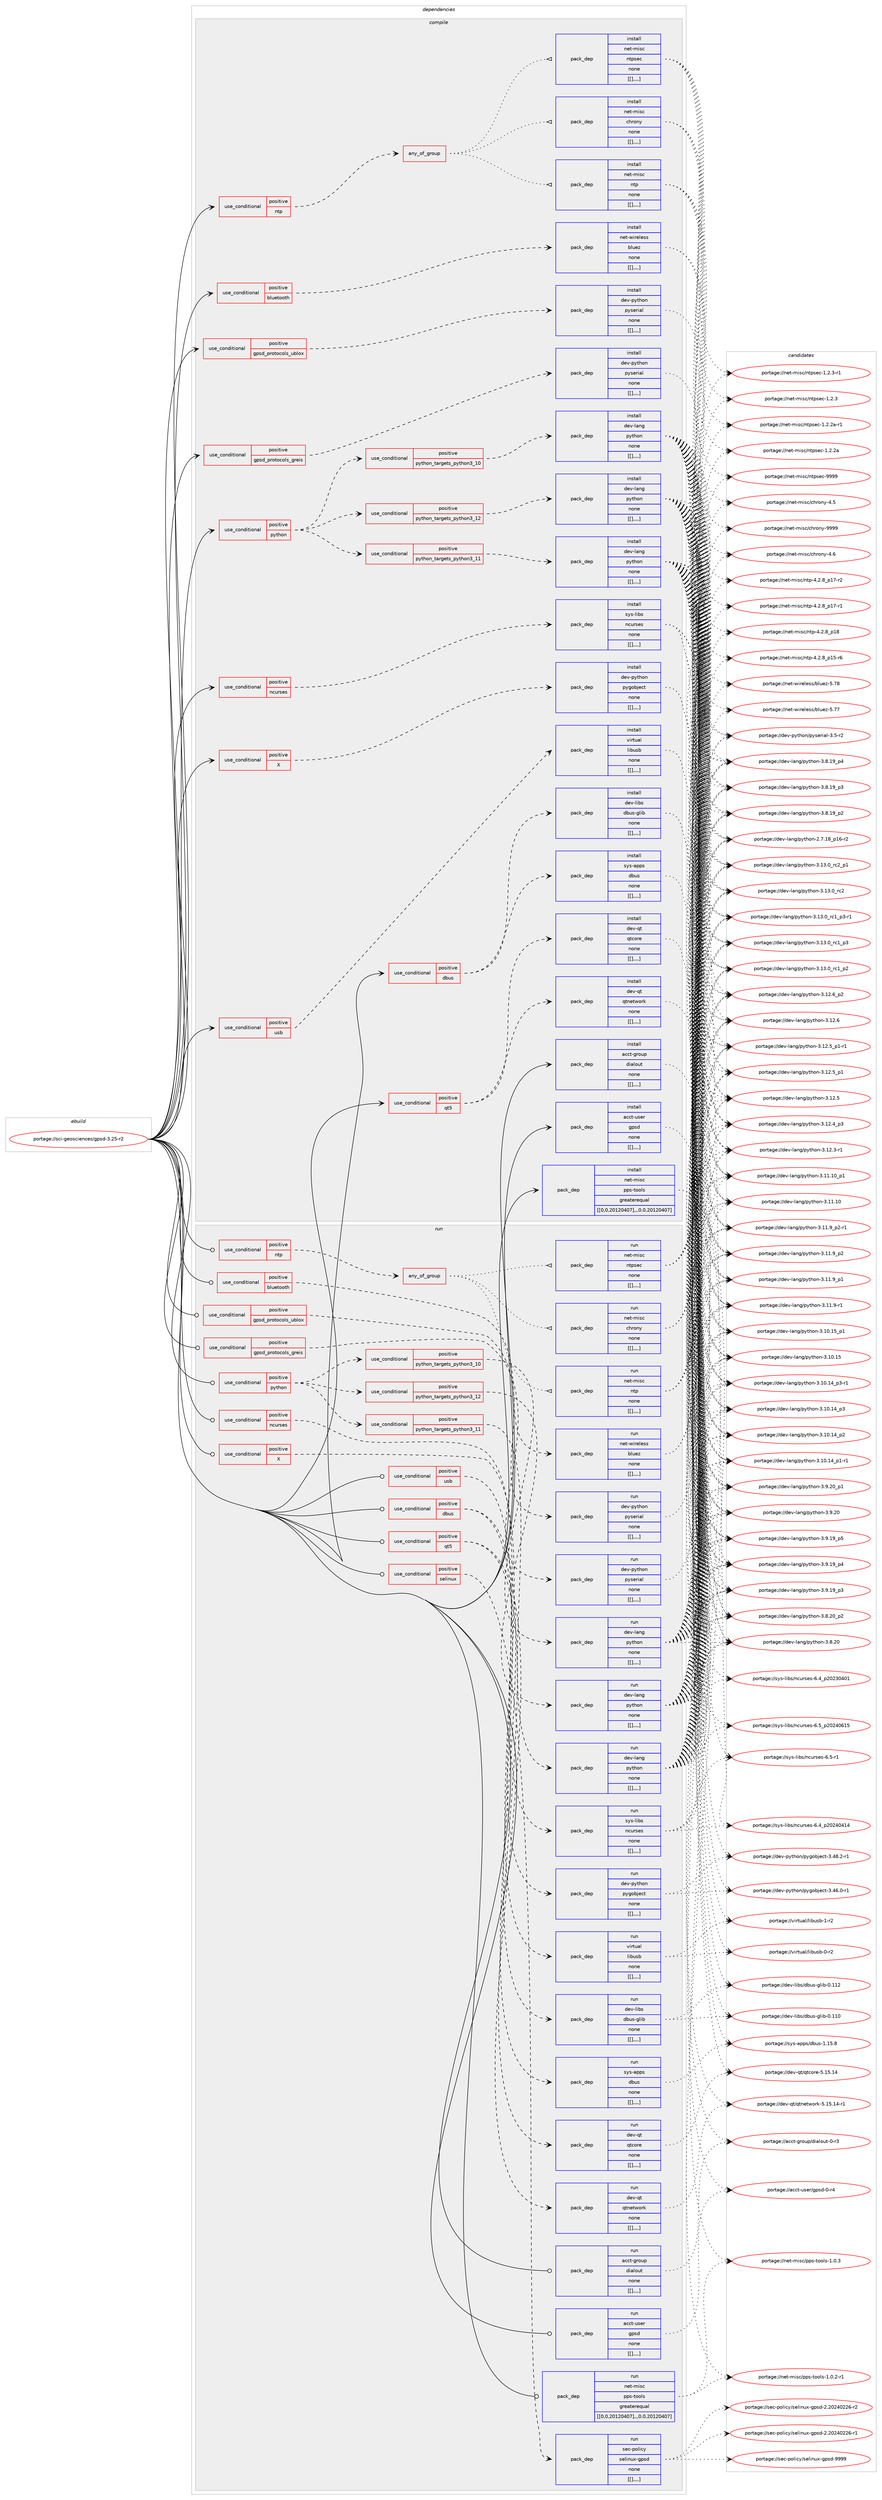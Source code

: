 digraph prolog {

# *************
# Graph options
# *************

newrank=true;
concentrate=true;
compound=true;
graph [rankdir=LR,fontname=Helvetica,fontsize=10,ranksep=1.5];#, ranksep=2.5, nodesep=0.2];
edge  [arrowhead=vee];
node  [fontname=Helvetica,fontsize=10];

# **********
# The ebuild
# **********

subgraph cluster_leftcol {
color=gray;
label=<<i>ebuild</i>>;
id [label="portage://sci-geosciences/gpsd-3.25-r2", color=red, width=4, href="../sci-geosciences/gpsd-3.25-r2.svg"];
}

# ****************
# The dependencies
# ****************

subgraph cluster_midcol {
color=gray;
label=<<i>dependencies</i>>;
subgraph cluster_compile {
fillcolor="#eeeeee";
style=filled;
label=<<i>compile</i>>;
subgraph cond108250 {
dependency406004 [label=<<TABLE BORDER="0" CELLBORDER="1" CELLSPACING="0" CELLPADDING="4"><TR><TD ROWSPAN="3" CELLPADDING="10">use_conditional</TD></TR><TR><TD>positive</TD></TR><TR><TD>X</TD></TR></TABLE>>, shape=none, color=red];
subgraph pack294891 {
dependency406005 [label=<<TABLE BORDER="0" CELLBORDER="1" CELLSPACING="0" CELLPADDING="4" WIDTH="220"><TR><TD ROWSPAN="6" CELLPADDING="30">pack_dep</TD></TR><TR><TD WIDTH="110">install</TD></TR><TR><TD>dev-python</TD></TR><TR><TD>pygobject</TD></TR><TR><TD>none</TD></TR><TR><TD>[[],,,,]</TD></TR></TABLE>>, shape=none, color=blue];
}
dependency406004:e -> dependency406005:w [weight=20,style="dashed",arrowhead="vee"];
}
id:e -> dependency406004:w [weight=20,style="solid",arrowhead="vee"];
subgraph cond108251 {
dependency406006 [label=<<TABLE BORDER="0" CELLBORDER="1" CELLSPACING="0" CELLPADDING="4"><TR><TD ROWSPAN="3" CELLPADDING="10">use_conditional</TD></TR><TR><TD>positive</TD></TR><TR><TD>bluetooth</TD></TR></TABLE>>, shape=none, color=red];
subgraph pack294892 {
dependency406007 [label=<<TABLE BORDER="0" CELLBORDER="1" CELLSPACING="0" CELLPADDING="4" WIDTH="220"><TR><TD ROWSPAN="6" CELLPADDING="30">pack_dep</TD></TR><TR><TD WIDTH="110">install</TD></TR><TR><TD>net-wireless</TD></TR><TR><TD>bluez</TD></TR><TR><TD>none</TD></TR><TR><TD>[[],,,,]</TD></TR></TABLE>>, shape=none, color=blue];
}
dependency406006:e -> dependency406007:w [weight=20,style="dashed",arrowhead="vee"];
}
id:e -> dependency406006:w [weight=20,style="solid",arrowhead="vee"];
subgraph cond108252 {
dependency406008 [label=<<TABLE BORDER="0" CELLBORDER="1" CELLSPACING="0" CELLPADDING="4"><TR><TD ROWSPAN="3" CELLPADDING="10">use_conditional</TD></TR><TR><TD>positive</TD></TR><TR><TD>dbus</TD></TR></TABLE>>, shape=none, color=red];
subgraph pack294893 {
dependency406009 [label=<<TABLE BORDER="0" CELLBORDER="1" CELLSPACING="0" CELLPADDING="4" WIDTH="220"><TR><TD ROWSPAN="6" CELLPADDING="30">pack_dep</TD></TR><TR><TD WIDTH="110">install</TD></TR><TR><TD>sys-apps</TD></TR><TR><TD>dbus</TD></TR><TR><TD>none</TD></TR><TR><TD>[[],,,,]</TD></TR></TABLE>>, shape=none, color=blue];
}
dependency406008:e -> dependency406009:w [weight=20,style="dashed",arrowhead="vee"];
subgraph pack294894 {
dependency406010 [label=<<TABLE BORDER="0" CELLBORDER="1" CELLSPACING="0" CELLPADDING="4" WIDTH="220"><TR><TD ROWSPAN="6" CELLPADDING="30">pack_dep</TD></TR><TR><TD WIDTH="110">install</TD></TR><TR><TD>dev-libs</TD></TR><TR><TD>dbus-glib</TD></TR><TR><TD>none</TD></TR><TR><TD>[[],,,,]</TD></TR></TABLE>>, shape=none, color=blue];
}
dependency406008:e -> dependency406010:w [weight=20,style="dashed",arrowhead="vee"];
}
id:e -> dependency406008:w [weight=20,style="solid",arrowhead="vee"];
subgraph cond108253 {
dependency406011 [label=<<TABLE BORDER="0" CELLBORDER="1" CELLSPACING="0" CELLPADDING="4"><TR><TD ROWSPAN="3" CELLPADDING="10">use_conditional</TD></TR><TR><TD>positive</TD></TR><TR><TD>gpsd_protocols_greis</TD></TR></TABLE>>, shape=none, color=red];
subgraph pack294895 {
dependency406012 [label=<<TABLE BORDER="0" CELLBORDER="1" CELLSPACING="0" CELLPADDING="4" WIDTH="220"><TR><TD ROWSPAN="6" CELLPADDING="30">pack_dep</TD></TR><TR><TD WIDTH="110">install</TD></TR><TR><TD>dev-python</TD></TR><TR><TD>pyserial</TD></TR><TR><TD>none</TD></TR><TR><TD>[[],,,,]</TD></TR></TABLE>>, shape=none, color=blue];
}
dependency406011:e -> dependency406012:w [weight=20,style="dashed",arrowhead="vee"];
}
id:e -> dependency406011:w [weight=20,style="solid",arrowhead="vee"];
subgraph cond108254 {
dependency406013 [label=<<TABLE BORDER="0" CELLBORDER="1" CELLSPACING="0" CELLPADDING="4"><TR><TD ROWSPAN="3" CELLPADDING="10">use_conditional</TD></TR><TR><TD>positive</TD></TR><TR><TD>gpsd_protocols_ublox</TD></TR></TABLE>>, shape=none, color=red];
subgraph pack294896 {
dependency406014 [label=<<TABLE BORDER="0" CELLBORDER="1" CELLSPACING="0" CELLPADDING="4" WIDTH="220"><TR><TD ROWSPAN="6" CELLPADDING="30">pack_dep</TD></TR><TR><TD WIDTH="110">install</TD></TR><TR><TD>dev-python</TD></TR><TR><TD>pyserial</TD></TR><TR><TD>none</TD></TR><TR><TD>[[],,,,]</TD></TR></TABLE>>, shape=none, color=blue];
}
dependency406013:e -> dependency406014:w [weight=20,style="dashed",arrowhead="vee"];
}
id:e -> dependency406013:w [weight=20,style="solid",arrowhead="vee"];
subgraph cond108255 {
dependency406015 [label=<<TABLE BORDER="0" CELLBORDER="1" CELLSPACING="0" CELLPADDING="4"><TR><TD ROWSPAN="3" CELLPADDING="10">use_conditional</TD></TR><TR><TD>positive</TD></TR><TR><TD>ncurses</TD></TR></TABLE>>, shape=none, color=red];
subgraph pack294897 {
dependency406016 [label=<<TABLE BORDER="0" CELLBORDER="1" CELLSPACING="0" CELLPADDING="4" WIDTH="220"><TR><TD ROWSPAN="6" CELLPADDING="30">pack_dep</TD></TR><TR><TD WIDTH="110">install</TD></TR><TR><TD>sys-libs</TD></TR><TR><TD>ncurses</TD></TR><TR><TD>none</TD></TR><TR><TD>[[],,,,]</TD></TR></TABLE>>, shape=none, color=blue];
}
dependency406015:e -> dependency406016:w [weight=20,style="dashed",arrowhead="vee"];
}
id:e -> dependency406015:w [weight=20,style="solid",arrowhead="vee"];
subgraph cond108256 {
dependency406017 [label=<<TABLE BORDER="0" CELLBORDER="1" CELLSPACING="0" CELLPADDING="4"><TR><TD ROWSPAN="3" CELLPADDING="10">use_conditional</TD></TR><TR><TD>positive</TD></TR><TR><TD>ntp</TD></TR></TABLE>>, shape=none, color=red];
subgraph any2670 {
dependency406018 [label=<<TABLE BORDER="0" CELLBORDER="1" CELLSPACING="0" CELLPADDING="4"><TR><TD CELLPADDING="10">any_of_group</TD></TR></TABLE>>, shape=none, color=red];subgraph pack294898 {
dependency406019 [label=<<TABLE BORDER="0" CELLBORDER="1" CELLSPACING="0" CELLPADDING="4" WIDTH="220"><TR><TD ROWSPAN="6" CELLPADDING="30">pack_dep</TD></TR><TR><TD WIDTH="110">install</TD></TR><TR><TD>net-misc</TD></TR><TR><TD>ntp</TD></TR><TR><TD>none</TD></TR><TR><TD>[[],,,,]</TD></TR></TABLE>>, shape=none, color=blue];
}
dependency406018:e -> dependency406019:w [weight=20,style="dotted",arrowhead="oinv"];
subgraph pack294899 {
dependency406020 [label=<<TABLE BORDER="0" CELLBORDER="1" CELLSPACING="0" CELLPADDING="4" WIDTH="220"><TR><TD ROWSPAN="6" CELLPADDING="30">pack_dep</TD></TR><TR><TD WIDTH="110">install</TD></TR><TR><TD>net-misc</TD></TR><TR><TD>ntpsec</TD></TR><TR><TD>none</TD></TR><TR><TD>[[],,,,]</TD></TR></TABLE>>, shape=none, color=blue];
}
dependency406018:e -> dependency406020:w [weight=20,style="dotted",arrowhead="oinv"];
subgraph pack294900 {
dependency406021 [label=<<TABLE BORDER="0" CELLBORDER="1" CELLSPACING="0" CELLPADDING="4" WIDTH="220"><TR><TD ROWSPAN="6" CELLPADDING="30">pack_dep</TD></TR><TR><TD WIDTH="110">install</TD></TR><TR><TD>net-misc</TD></TR><TR><TD>chrony</TD></TR><TR><TD>none</TD></TR><TR><TD>[[],,,,]</TD></TR></TABLE>>, shape=none, color=blue];
}
dependency406018:e -> dependency406021:w [weight=20,style="dotted",arrowhead="oinv"];
}
dependency406017:e -> dependency406018:w [weight=20,style="dashed",arrowhead="vee"];
}
id:e -> dependency406017:w [weight=20,style="solid",arrowhead="vee"];
subgraph cond108257 {
dependency406022 [label=<<TABLE BORDER="0" CELLBORDER="1" CELLSPACING="0" CELLPADDING="4"><TR><TD ROWSPAN="3" CELLPADDING="10">use_conditional</TD></TR><TR><TD>positive</TD></TR><TR><TD>python</TD></TR></TABLE>>, shape=none, color=red];
subgraph cond108258 {
dependency406023 [label=<<TABLE BORDER="0" CELLBORDER="1" CELLSPACING="0" CELLPADDING="4"><TR><TD ROWSPAN="3" CELLPADDING="10">use_conditional</TD></TR><TR><TD>positive</TD></TR><TR><TD>python_targets_python3_10</TD></TR></TABLE>>, shape=none, color=red];
subgraph pack294901 {
dependency406024 [label=<<TABLE BORDER="0" CELLBORDER="1" CELLSPACING="0" CELLPADDING="4" WIDTH="220"><TR><TD ROWSPAN="6" CELLPADDING="30">pack_dep</TD></TR><TR><TD WIDTH="110">install</TD></TR><TR><TD>dev-lang</TD></TR><TR><TD>python</TD></TR><TR><TD>none</TD></TR><TR><TD>[[],,,,]</TD></TR></TABLE>>, shape=none, color=blue];
}
dependency406023:e -> dependency406024:w [weight=20,style="dashed",arrowhead="vee"];
}
dependency406022:e -> dependency406023:w [weight=20,style="dashed",arrowhead="vee"];
subgraph cond108259 {
dependency406025 [label=<<TABLE BORDER="0" CELLBORDER="1" CELLSPACING="0" CELLPADDING="4"><TR><TD ROWSPAN="3" CELLPADDING="10">use_conditional</TD></TR><TR><TD>positive</TD></TR><TR><TD>python_targets_python3_11</TD></TR></TABLE>>, shape=none, color=red];
subgraph pack294902 {
dependency406026 [label=<<TABLE BORDER="0" CELLBORDER="1" CELLSPACING="0" CELLPADDING="4" WIDTH="220"><TR><TD ROWSPAN="6" CELLPADDING="30">pack_dep</TD></TR><TR><TD WIDTH="110">install</TD></TR><TR><TD>dev-lang</TD></TR><TR><TD>python</TD></TR><TR><TD>none</TD></TR><TR><TD>[[],,,,]</TD></TR></TABLE>>, shape=none, color=blue];
}
dependency406025:e -> dependency406026:w [weight=20,style="dashed",arrowhead="vee"];
}
dependency406022:e -> dependency406025:w [weight=20,style="dashed",arrowhead="vee"];
subgraph cond108260 {
dependency406027 [label=<<TABLE BORDER="0" CELLBORDER="1" CELLSPACING="0" CELLPADDING="4"><TR><TD ROWSPAN="3" CELLPADDING="10">use_conditional</TD></TR><TR><TD>positive</TD></TR><TR><TD>python_targets_python3_12</TD></TR></TABLE>>, shape=none, color=red];
subgraph pack294903 {
dependency406028 [label=<<TABLE BORDER="0" CELLBORDER="1" CELLSPACING="0" CELLPADDING="4" WIDTH="220"><TR><TD ROWSPAN="6" CELLPADDING="30">pack_dep</TD></TR><TR><TD WIDTH="110">install</TD></TR><TR><TD>dev-lang</TD></TR><TR><TD>python</TD></TR><TR><TD>none</TD></TR><TR><TD>[[],,,,]</TD></TR></TABLE>>, shape=none, color=blue];
}
dependency406027:e -> dependency406028:w [weight=20,style="dashed",arrowhead="vee"];
}
dependency406022:e -> dependency406027:w [weight=20,style="dashed",arrowhead="vee"];
}
id:e -> dependency406022:w [weight=20,style="solid",arrowhead="vee"];
subgraph cond108261 {
dependency406029 [label=<<TABLE BORDER="0" CELLBORDER="1" CELLSPACING="0" CELLPADDING="4"><TR><TD ROWSPAN="3" CELLPADDING="10">use_conditional</TD></TR><TR><TD>positive</TD></TR><TR><TD>qt5</TD></TR></TABLE>>, shape=none, color=red];
subgraph pack294904 {
dependency406030 [label=<<TABLE BORDER="0" CELLBORDER="1" CELLSPACING="0" CELLPADDING="4" WIDTH="220"><TR><TD ROWSPAN="6" CELLPADDING="30">pack_dep</TD></TR><TR><TD WIDTH="110">install</TD></TR><TR><TD>dev-qt</TD></TR><TR><TD>qtcore</TD></TR><TR><TD>none</TD></TR><TR><TD>[[],,,,]</TD></TR></TABLE>>, shape=none, color=blue];
}
dependency406029:e -> dependency406030:w [weight=20,style="dashed",arrowhead="vee"];
subgraph pack294905 {
dependency406031 [label=<<TABLE BORDER="0" CELLBORDER="1" CELLSPACING="0" CELLPADDING="4" WIDTH="220"><TR><TD ROWSPAN="6" CELLPADDING="30">pack_dep</TD></TR><TR><TD WIDTH="110">install</TD></TR><TR><TD>dev-qt</TD></TR><TR><TD>qtnetwork</TD></TR><TR><TD>none</TD></TR><TR><TD>[[],,,,]</TD></TR></TABLE>>, shape=none, color=blue];
}
dependency406029:e -> dependency406031:w [weight=20,style="dashed",arrowhead="vee"];
}
id:e -> dependency406029:w [weight=20,style="solid",arrowhead="vee"];
subgraph cond108262 {
dependency406032 [label=<<TABLE BORDER="0" CELLBORDER="1" CELLSPACING="0" CELLPADDING="4"><TR><TD ROWSPAN="3" CELLPADDING="10">use_conditional</TD></TR><TR><TD>positive</TD></TR><TR><TD>usb</TD></TR></TABLE>>, shape=none, color=red];
subgraph pack294906 {
dependency406033 [label=<<TABLE BORDER="0" CELLBORDER="1" CELLSPACING="0" CELLPADDING="4" WIDTH="220"><TR><TD ROWSPAN="6" CELLPADDING="30">pack_dep</TD></TR><TR><TD WIDTH="110">install</TD></TR><TR><TD>virtual</TD></TR><TR><TD>libusb</TD></TR><TR><TD>none</TD></TR><TR><TD>[[],,,,]</TD></TR></TABLE>>, shape=none, color=blue];
}
dependency406032:e -> dependency406033:w [weight=20,style="dashed",arrowhead="vee"];
}
id:e -> dependency406032:w [weight=20,style="solid",arrowhead="vee"];
subgraph pack294907 {
dependency406034 [label=<<TABLE BORDER="0" CELLBORDER="1" CELLSPACING="0" CELLPADDING="4" WIDTH="220"><TR><TD ROWSPAN="6" CELLPADDING="30">pack_dep</TD></TR><TR><TD WIDTH="110">install</TD></TR><TR><TD>acct-group</TD></TR><TR><TD>dialout</TD></TR><TR><TD>none</TD></TR><TR><TD>[[],,,,]</TD></TR></TABLE>>, shape=none, color=blue];
}
id:e -> dependency406034:w [weight=20,style="solid",arrowhead="vee"];
subgraph pack294908 {
dependency406035 [label=<<TABLE BORDER="0" CELLBORDER="1" CELLSPACING="0" CELLPADDING="4" WIDTH="220"><TR><TD ROWSPAN="6" CELLPADDING="30">pack_dep</TD></TR><TR><TD WIDTH="110">install</TD></TR><TR><TD>acct-user</TD></TR><TR><TD>gpsd</TD></TR><TR><TD>none</TD></TR><TR><TD>[[],,,,]</TD></TR></TABLE>>, shape=none, color=blue];
}
id:e -> dependency406035:w [weight=20,style="solid",arrowhead="vee"];
subgraph pack294909 {
dependency406036 [label=<<TABLE BORDER="0" CELLBORDER="1" CELLSPACING="0" CELLPADDING="4" WIDTH="220"><TR><TD ROWSPAN="6" CELLPADDING="30">pack_dep</TD></TR><TR><TD WIDTH="110">install</TD></TR><TR><TD>net-misc</TD></TR><TR><TD>pps-tools</TD></TR><TR><TD>greaterequal</TD></TR><TR><TD>[[0,0,20120407],,,0.0.20120407]</TD></TR></TABLE>>, shape=none, color=blue];
}
id:e -> dependency406036:w [weight=20,style="solid",arrowhead="vee"];
}
subgraph cluster_compileandrun {
fillcolor="#eeeeee";
style=filled;
label=<<i>compile and run</i>>;
}
subgraph cluster_run {
fillcolor="#eeeeee";
style=filled;
label=<<i>run</i>>;
subgraph cond108263 {
dependency406037 [label=<<TABLE BORDER="0" CELLBORDER="1" CELLSPACING="0" CELLPADDING="4"><TR><TD ROWSPAN="3" CELLPADDING="10">use_conditional</TD></TR><TR><TD>positive</TD></TR><TR><TD>X</TD></TR></TABLE>>, shape=none, color=red];
subgraph pack294910 {
dependency406038 [label=<<TABLE BORDER="0" CELLBORDER="1" CELLSPACING="0" CELLPADDING="4" WIDTH="220"><TR><TD ROWSPAN="6" CELLPADDING="30">pack_dep</TD></TR><TR><TD WIDTH="110">run</TD></TR><TR><TD>dev-python</TD></TR><TR><TD>pygobject</TD></TR><TR><TD>none</TD></TR><TR><TD>[[],,,,]</TD></TR></TABLE>>, shape=none, color=blue];
}
dependency406037:e -> dependency406038:w [weight=20,style="dashed",arrowhead="vee"];
}
id:e -> dependency406037:w [weight=20,style="solid",arrowhead="odot"];
subgraph cond108264 {
dependency406039 [label=<<TABLE BORDER="0" CELLBORDER="1" CELLSPACING="0" CELLPADDING="4"><TR><TD ROWSPAN="3" CELLPADDING="10">use_conditional</TD></TR><TR><TD>positive</TD></TR><TR><TD>bluetooth</TD></TR></TABLE>>, shape=none, color=red];
subgraph pack294911 {
dependency406040 [label=<<TABLE BORDER="0" CELLBORDER="1" CELLSPACING="0" CELLPADDING="4" WIDTH="220"><TR><TD ROWSPAN="6" CELLPADDING="30">pack_dep</TD></TR><TR><TD WIDTH="110">run</TD></TR><TR><TD>net-wireless</TD></TR><TR><TD>bluez</TD></TR><TR><TD>none</TD></TR><TR><TD>[[],,,,]</TD></TR></TABLE>>, shape=none, color=blue];
}
dependency406039:e -> dependency406040:w [weight=20,style="dashed",arrowhead="vee"];
}
id:e -> dependency406039:w [weight=20,style="solid",arrowhead="odot"];
subgraph cond108265 {
dependency406041 [label=<<TABLE BORDER="0" CELLBORDER="1" CELLSPACING="0" CELLPADDING="4"><TR><TD ROWSPAN="3" CELLPADDING="10">use_conditional</TD></TR><TR><TD>positive</TD></TR><TR><TD>dbus</TD></TR></TABLE>>, shape=none, color=red];
subgraph pack294912 {
dependency406042 [label=<<TABLE BORDER="0" CELLBORDER="1" CELLSPACING="0" CELLPADDING="4" WIDTH="220"><TR><TD ROWSPAN="6" CELLPADDING="30">pack_dep</TD></TR><TR><TD WIDTH="110">run</TD></TR><TR><TD>sys-apps</TD></TR><TR><TD>dbus</TD></TR><TR><TD>none</TD></TR><TR><TD>[[],,,,]</TD></TR></TABLE>>, shape=none, color=blue];
}
dependency406041:e -> dependency406042:w [weight=20,style="dashed",arrowhead="vee"];
subgraph pack294913 {
dependency406043 [label=<<TABLE BORDER="0" CELLBORDER="1" CELLSPACING="0" CELLPADDING="4" WIDTH="220"><TR><TD ROWSPAN="6" CELLPADDING="30">pack_dep</TD></TR><TR><TD WIDTH="110">run</TD></TR><TR><TD>dev-libs</TD></TR><TR><TD>dbus-glib</TD></TR><TR><TD>none</TD></TR><TR><TD>[[],,,,]</TD></TR></TABLE>>, shape=none, color=blue];
}
dependency406041:e -> dependency406043:w [weight=20,style="dashed",arrowhead="vee"];
}
id:e -> dependency406041:w [weight=20,style="solid",arrowhead="odot"];
subgraph cond108266 {
dependency406044 [label=<<TABLE BORDER="0" CELLBORDER="1" CELLSPACING="0" CELLPADDING="4"><TR><TD ROWSPAN="3" CELLPADDING="10">use_conditional</TD></TR><TR><TD>positive</TD></TR><TR><TD>gpsd_protocols_greis</TD></TR></TABLE>>, shape=none, color=red];
subgraph pack294914 {
dependency406045 [label=<<TABLE BORDER="0" CELLBORDER="1" CELLSPACING="0" CELLPADDING="4" WIDTH="220"><TR><TD ROWSPAN="6" CELLPADDING="30">pack_dep</TD></TR><TR><TD WIDTH="110">run</TD></TR><TR><TD>dev-python</TD></TR><TR><TD>pyserial</TD></TR><TR><TD>none</TD></TR><TR><TD>[[],,,,]</TD></TR></TABLE>>, shape=none, color=blue];
}
dependency406044:e -> dependency406045:w [weight=20,style="dashed",arrowhead="vee"];
}
id:e -> dependency406044:w [weight=20,style="solid",arrowhead="odot"];
subgraph cond108267 {
dependency406046 [label=<<TABLE BORDER="0" CELLBORDER="1" CELLSPACING="0" CELLPADDING="4"><TR><TD ROWSPAN="3" CELLPADDING="10">use_conditional</TD></TR><TR><TD>positive</TD></TR><TR><TD>gpsd_protocols_ublox</TD></TR></TABLE>>, shape=none, color=red];
subgraph pack294915 {
dependency406047 [label=<<TABLE BORDER="0" CELLBORDER="1" CELLSPACING="0" CELLPADDING="4" WIDTH="220"><TR><TD ROWSPAN="6" CELLPADDING="30">pack_dep</TD></TR><TR><TD WIDTH="110">run</TD></TR><TR><TD>dev-python</TD></TR><TR><TD>pyserial</TD></TR><TR><TD>none</TD></TR><TR><TD>[[],,,,]</TD></TR></TABLE>>, shape=none, color=blue];
}
dependency406046:e -> dependency406047:w [weight=20,style="dashed",arrowhead="vee"];
}
id:e -> dependency406046:w [weight=20,style="solid",arrowhead="odot"];
subgraph cond108268 {
dependency406048 [label=<<TABLE BORDER="0" CELLBORDER="1" CELLSPACING="0" CELLPADDING="4"><TR><TD ROWSPAN="3" CELLPADDING="10">use_conditional</TD></TR><TR><TD>positive</TD></TR><TR><TD>ncurses</TD></TR></TABLE>>, shape=none, color=red];
subgraph pack294916 {
dependency406049 [label=<<TABLE BORDER="0" CELLBORDER="1" CELLSPACING="0" CELLPADDING="4" WIDTH="220"><TR><TD ROWSPAN="6" CELLPADDING="30">pack_dep</TD></TR><TR><TD WIDTH="110">run</TD></TR><TR><TD>sys-libs</TD></TR><TR><TD>ncurses</TD></TR><TR><TD>none</TD></TR><TR><TD>[[],,,,]</TD></TR></TABLE>>, shape=none, color=blue];
}
dependency406048:e -> dependency406049:w [weight=20,style="dashed",arrowhead="vee"];
}
id:e -> dependency406048:w [weight=20,style="solid",arrowhead="odot"];
subgraph cond108269 {
dependency406050 [label=<<TABLE BORDER="0" CELLBORDER="1" CELLSPACING="0" CELLPADDING="4"><TR><TD ROWSPAN="3" CELLPADDING="10">use_conditional</TD></TR><TR><TD>positive</TD></TR><TR><TD>ntp</TD></TR></TABLE>>, shape=none, color=red];
subgraph any2671 {
dependency406051 [label=<<TABLE BORDER="0" CELLBORDER="1" CELLSPACING="0" CELLPADDING="4"><TR><TD CELLPADDING="10">any_of_group</TD></TR></TABLE>>, shape=none, color=red];subgraph pack294917 {
dependency406052 [label=<<TABLE BORDER="0" CELLBORDER="1" CELLSPACING="0" CELLPADDING="4" WIDTH="220"><TR><TD ROWSPAN="6" CELLPADDING="30">pack_dep</TD></TR><TR><TD WIDTH="110">run</TD></TR><TR><TD>net-misc</TD></TR><TR><TD>ntp</TD></TR><TR><TD>none</TD></TR><TR><TD>[[],,,,]</TD></TR></TABLE>>, shape=none, color=blue];
}
dependency406051:e -> dependency406052:w [weight=20,style="dotted",arrowhead="oinv"];
subgraph pack294918 {
dependency406053 [label=<<TABLE BORDER="0" CELLBORDER="1" CELLSPACING="0" CELLPADDING="4" WIDTH="220"><TR><TD ROWSPAN="6" CELLPADDING="30">pack_dep</TD></TR><TR><TD WIDTH="110">run</TD></TR><TR><TD>net-misc</TD></TR><TR><TD>ntpsec</TD></TR><TR><TD>none</TD></TR><TR><TD>[[],,,,]</TD></TR></TABLE>>, shape=none, color=blue];
}
dependency406051:e -> dependency406053:w [weight=20,style="dotted",arrowhead="oinv"];
subgraph pack294919 {
dependency406054 [label=<<TABLE BORDER="0" CELLBORDER="1" CELLSPACING="0" CELLPADDING="4" WIDTH="220"><TR><TD ROWSPAN="6" CELLPADDING="30">pack_dep</TD></TR><TR><TD WIDTH="110">run</TD></TR><TR><TD>net-misc</TD></TR><TR><TD>chrony</TD></TR><TR><TD>none</TD></TR><TR><TD>[[],,,,]</TD></TR></TABLE>>, shape=none, color=blue];
}
dependency406051:e -> dependency406054:w [weight=20,style="dotted",arrowhead="oinv"];
}
dependency406050:e -> dependency406051:w [weight=20,style="dashed",arrowhead="vee"];
}
id:e -> dependency406050:w [weight=20,style="solid",arrowhead="odot"];
subgraph cond108270 {
dependency406055 [label=<<TABLE BORDER="0" CELLBORDER="1" CELLSPACING="0" CELLPADDING="4"><TR><TD ROWSPAN="3" CELLPADDING="10">use_conditional</TD></TR><TR><TD>positive</TD></TR><TR><TD>python</TD></TR></TABLE>>, shape=none, color=red];
subgraph cond108271 {
dependency406056 [label=<<TABLE BORDER="0" CELLBORDER="1" CELLSPACING="0" CELLPADDING="4"><TR><TD ROWSPAN="3" CELLPADDING="10">use_conditional</TD></TR><TR><TD>positive</TD></TR><TR><TD>python_targets_python3_10</TD></TR></TABLE>>, shape=none, color=red];
subgraph pack294920 {
dependency406057 [label=<<TABLE BORDER="0" CELLBORDER="1" CELLSPACING="0" CELLPADDING="4" WIDTH="220"><TR><TD ROWSPAN="6" CELLPADDING="30">pack_dep</TD></TR><TR><TD WIDTH="110">run</TD></TR><TR><TD>dev-lang</TD></TR><TR><TD>python</TD></TR><TR><TD>none</TD></TR><TR><TD>[[],,,,]</TD></TR></TABLE>>, shape=none, color=blue];
}
dependency406056:e -> dependency406057:w [weight=20,style="dashed",arrowhead="vee"];
}
dependency406055:e -> dependency406056:w [weight=20,style="dashed",arrowhead="vee"];
subgraph cond108272 {
dependency406058 [label=<<TABLE BORDER="0" CELLBORDER="1" CELLSPACING="0" CELLPADDING="4"><TR><TD ROWSPAN="3" CELLPADDING="10">use_conditional</TD></TR><TR><TD>positive</TD></TR><TR><TD>python_targets_python3_11</TD></TR></TABLE>>, shape=none, color=red];
subgraph pack294921 {
dependency406059 [label=<<TABLE BORDER="0" CELLBORDER="1" CELLSPACING="0" CELLPADDING="4" WIDTH="220"><TR><TD ROWSPAN="6" CELLPADDING="30">pack_dep</TD></TR><TR><TD WIDTH="110">run</TD></TR><TR><TD>dev-lang</TD></TR><TR><TD>python</TD></TR><TR><TD>none</TD></TR><TR><TD>[[],,,,]</TD></TR></TABLE>>, shape=none, color=blue];
}
dependency406058:e -> dependency406059:w [weight=20,style="dashed",arrowhead="vee"];
}
dependency406055:e -> dependency406058:w [weight=20,style="dashed",arrowhead="vee"];
subgraph cond108273 {
dependency406060 [label=<<TABLE BORDER="0" CELLBORDER="1" CELLSPACING="0" CELLPADDING="4"><TR><TD ROWSPAN="3" CELLPADDING="10">use_conditional</TD></TR><TR><TD>positive</TD></TR><TR><TD>python_targets_python3_12</TD></TR></TABLE>>, shape=none, color=red];
subgraph pack294922 {
dependency406061 [label=<<TABLE BORDER="0" CELLBORDER="1" CELLSPACING="0" CELLPADDING="4" WIDTH="220"><TR><TD ROWSPAN="6" CELLPADDING="30">pack_dep</TD></TR><TR><TD WIDTH="110">run</TD></TR><TR><TD>dev-lang</TD></TR><TR><TD>python</TD></TR><TR><TD>none</TD></TR><TR><TD>[[],,,,]</TD></TR></TABLE>>, shape=none, color=blue];
}
dependency406060:e -> dependency406061:w [weight=20,style="dashed",arrowhead="vee"];
}
dependency406055:e -> dependency406060:w [weight=20,style="dashed",arrowhead="vee"];
}
id:e -> dependency406055:w [weight=20,style="solid",arrowhead="odot"];
subgraph cond108274 {
dependency406062 [label=<<TABLE BORDER="0" CELLBORDER="1" CELLSPACING="0" CELLPADDING="4"><TR><TD ROWSPAN="3" CELLPADDING="10">use_conditional</TD></TR><TR><TD>positive</TD></TR><TR><TD>qt5</TD></TR></TABLE>>, shape=none, color=red];
subgraph pack294923 {
dependency406063 [label=<<TABLE BORDER="0" CELLBORDER="1" CELLSPACING="0" CELLPADDING="4" WIDTH="220"><TR><TD ROWSPAN="6" CELLPADDING="30">pack_dep</TD></TR><TR><TD WIDTH="110">run</TD></TR><TR><TD>dev-qt</TD></TR><TR><TD>qtcore</TD></TR><TR><TD>none</TD></TR><TR><TD>[[],,,,]</TD></TR></TABLE>>, shape=none, color=blue];
}
dependency406062:e -> dependency406063:w [weight=20,style="dashed",arrowhead="vee"];
subgraph pack294924 {
dependency406064 [label=<<TABLE BORDER="0" CELLBORDER="1" CELLSPACING="0" CELLPADDING="4" WIDTH="220"><TR><TD ROWSPAN="6" CELLPADDING="30">pack_dep</TD></TR><TR><TD WIDTH="110">run</TD></TR><TR><TD>dev-qt</TD></TR><TR><TD>qtnetwork</TD></TR><TR><TD>none</TD></TR><TR><TD>[[],,,,]</TD></TR></TABLE>>, shape=none, color=blue];
}
dependency406062:e -> dependency406064:w [weight=20,style="dashed",arrowhead="vee"];
}
id:e -> dependency406062:w [weight=20,style="solid",arrowhead="odot"];
subgraph cond108275 {
dependency406065 [label=<<TABLE BORDER="0" CELLBORDER="1" CELLSPACING="0" CELLPADDING="4"><TR><TD ROWSPAN="3" CELLPADDING="10">use_conditional</TD></TR><TR><TD>positive</TD></TR><TR><TD>selinux</TD></TR></TABLE>>, shape=none, color=red];
subgraph pack294925 {
dependency406066 [label=<<TABLE BORDER="0" CELLBORDER="1" CELLSPACING="0" CELLPADDING="4" WIDTH="220"><TR><TD ROWSPAN="6" CELLPADDING="30">pack_dep</TD></TR><TR><TD WIDTH="110">run</TD></TR><TR><TD>sec-policy</TD></TR><TR><TD>selinux-gpsd</TD></TR><TR><TD>none</TD></TR><TR><TD>[[],,,,]</TD></TR></TABLE>>, shape=none, color=blue];
}
dependency406065:e -> dependency406066:w [weight=20,style="dashed",arrowhead="vee"];
}
id:e -> dependency406065:w [weight=20,style="solid",arrowhead="odot"];
subgraph cond108276 {
dependency406067 [label=<<TABLE BORDER="0" CELLBORDER="1" CELLSPACING="0" CELLPADDING="4"><TR><TD ROWSPAN="3" CELLPADDING="10">use_conditional</TD></TR><TR><TD>positive</TD></TR><TR><TD>usb</TD></TR></TABLE>>, shape=none, color=red];
subgraph pack294926 {
dependency406068 [label=<<TABLE BORDER="0" CELLBORDER="1" CELLSPACING="0" CELLPADDING="4" WIDTH="220"><TR><TD ROWSPAN="6" CELLPADDING="30">pack_dep</TD></TR><TR><TD WIDTH="110">run</TD></TR><TR><TD>virtual</TD></TR><TR><TD>libusb</TD></TR><TR><TD>none</TD></TR><TR><TD>[[],,,,]</TD></TR></TABLE>>, shape=none, color=blue];
}
dependency406067:e -> dependency406068:w [weight=20,style="dashed",arrowhead="vee"];
}
id:e -> dependency406067:w [weight=20,style="solid",arrowhead="odot"];
subgraph pack294927 {
dependency406069 [label=<<TABLE BORDER="0" CELLBORDER="1" CELLSPACING="0" CELLPADDING="4" WIDTH="220"><TR><TD ROWSPAN="6" CELLPADDING="30">pack_dep</TD></TR><TR><TD WIDTH="110">run</TD></TR><TR><TD>acct-group</TD></TR><TR><TD>dialout</TD></TR><TR><TD>none</TD></TR><TR><TD>[[],,,,]</TD></TR></TABLE>>, shape=none, color=blue];
}
id:e -> dependency406069:w [weight=20,style="solid",arrowhead="odot"];
subgraph pack294928 {
dependency406070 [label=<<TABLE BORDER="0" CELLBORDER="1" CELLSPACING="0" CELLPADDING="4" WIDTH="220"><TR><TD ROWSPAN="6" CELLPADDING="30">pack_dep</TD></TR><TR><TD WIDTH="110">run</TD></TR><TR><TD>acct-user</TD></TR><TR><TD>gpsd</TD></TR><TR><TD>none</TD></TR><TR><TD>[[],,,,]</TD></TR></TABLE>>, shape=none, color=blue];
}
id:e -> dependency406070:w [weight=20,style="solid",arrowhead="odot"];
subgraph pack294929 {
dependency406071 [label=<<TABLE BORDER="0" CELLBORDER="1" CELLSPACING="0" CELLPADDING="4" WIDTH="220"><TR><TD ROWSPAN="6" CELLPADDING="30">pack_dep</TD></TR><TR><TD WIDTH="110">run</TD></TR><TR><TD>net-misc</TD></TR><TR><TD>pps-tools</TD></TR><TR><TD>greaterequal</TD></TR><TR><TD>[[0,0,20120407],,,0.0.20120407]</TD></TR></TABLE>>, shape=none, color=blue];
}
id:e -> dependency406071:w [weight=20,style="solid",arrowhead="odot"];
}
}

# **************
# The candidates
# **************

subgraph cluster_choices {
rank=same;
color=gray;
label=<<i>candidates</i>>;

subgraph choice294891 {
color=black;
nodesep=1;
choice10010111845112121116104111110471121211031119810610199116455146525646504511449 [label="portage://dev-python/pygobject-3.48.2-r1", color=red, width=4,href="../dev-python/pygobject-3.48.2-r1.svg"];
choice10010111845112121116104111110471121211031119810610199116455146525446484511449 [label="portage://dev-python/pygobject-3.46.0-r1", color=red, width=4,href="../dev-python/pygobject-3.46.0-r1.svg"];
dependency406005:e -> choice10010111845112121116104111110471121211031119810610199116455146525646504511449:w [style=dotted,weight="100"];
dependency406005:e -> choice10010111845112121116104111110471121211031119810610199116455146525446484511449:w [style=dotted,weight="100"];
}
subgraph choice294892 {
color=black;
nodesep=1;
choice1101011164511910511410110810111511547981081171011224553465556 [label="portage://net-wireless/bluez-5.78", color=red, width=4,href="../net-wireless/bluez-5.78.svg"];
choice1101011164511910511410110810111511547981081171011224553465555 [label="portage://net-wireless/bluez-5.77", color=red, width=4,href="../net-wireless/bluez-5.77.svg"];
dependency406007:e -> choice1101011164511910511410110810111511547981081171011224553465556:w [style=dotted,weight="100"];
dependency406007:e -> choice1101011164511910511410110810111511547981081171011224553465555:w [style=dotted,weight="100"];
}
subgraph choice294893 {
color=black;
nodesep=1;
choice1151211154597112112115471009811711545494649534656 [label="portage://sys-apps/dbus-1.15.8", color=red, width=4,href="../sys-apps/dbus-1.15.8.svg"];
dependency406009:e -> choice1151211154597112112115471009811711545494649534656:w [style=dotted,weight="100"];
}
subgraph choice294894 {
color=black;
nodesep=1;
choice100101118451081059811547100981171154510310810598454846494950 [label="portage://dev-libs/dbus-glib-0.112", color=red, width=4,href="../dev-libs/dbus-glib-0.112.svg"];
choice100101118451081059811547100981171154510310810598454846494948 [label="portage://dev-libs/dbus-glib-0.110", color=red, width=4,href="../dev-libs/dbus-glib-0.110.svg"];
dependency406010:e -> choice100101118451081059811547100981171154510310810598454846494950:w [style=dotted,weight="100"];
dependency406010:e -> choice100101118451081059811547100981171154510310810598454846494948:w [style=dotted,weight="100"];
}
subgraph choice294895 {
color=black;
nodesep=1;
choice100101118451121211161041111104711212111510111410597108455146534511450 [label="portage://dev-python/pyserial-3.5-r2", color=red, width=4,href="../dev-python/pyserial-3.5-r2.svg"];
dependency406012:e -> choice100101118451121211161041111104711212111510111410597108455146534511450:w [style=dotted,weight="100"];
}
subgraph choice294896 {
color=black;
nodesep=1;
choice100101118451121211161041111104711212111510111410597108455146534511450 [label="portage://dev-python/pyserial-3.5-r2", color=red, width=4,href="../dev-python/pyserial-3.5-r2.svg"];
dependency406014:e -> choice100101118451121211161041111104711212111510111410597108455146534511450:w [style=dotted,weight="100"];
}
subgraph choice294897 {
color=black;
nodesep=1;
choice1151211154510810598115471109911711411510111545544653951125048505248544953 [label="portage://sys-libs/ncurses-6.5_p20240615", color=red, width=4,href="../sys-libs/ncurses-6.5_p20240615.svg"];
choice11512111545108105981154711099117114115101115455446534511449 [label="portage://sys-libs/ncurses-6.5-r1", color=red, width=4,href="../sys-libs/ncurses-6.5-r1.svg"];
choice1151211154510810598115471109911711411510111545544652951125048505248524952 [label="portage://sys-libs/ncurses-6.4_p20240414", color=red, width=4,href="../sys-libs/ncurses-6.4_p20240414.svg"];
choice1151211154510810598115471109911711411510111545544652951125048505148524849 [label="portage://sys-libs/ncurses-6.4_p20230401", color=red, width=4,href="../sys-libs/ncurses-6.4_p20230401.svg"];
dependency406016:e -> choice1151211154510810598115471109911711411510111545544653951125048505248544953:w [style=dotted,weight="100"];
dependency406016:e -> choice11512111545108105981154711099117114115101115455446534511449:w [style=dotted,weight="100"];
dependency406016:e -> choice1151211154510810598115471109911711411510111545544652951125048505248524952:w [style=dotted,weight="100"];
dependency406016:e -> choice1151211154510810598115471109911711411510111545544652951125048505148524849:w [style=dotted,weight="100"];
}
subgraph choice294898 {
color=black;
nodesep=1;
choice110101116451091051159947110116112455246504656951124956 [label="portage://net-misc/ntp-4.2.8_p18", color=red, width=4,href="../net-misc/ntp-4.2.8_p18.svg"];
choice1101011164510910511599471101161124552465046569511249554511450 [label="portage://net-misc/ntp-4.2.8_p17-r2", color=red, width=4,href="../net-misc/ntp-4.2.8_p17-r2.svg"];
choice1101011164510910511599471101161124552465046569511249554511449 [label="portage://net-misc/ntp-4.2.8_p17-r1", color=red, width=4,href="../net-misc/ntp-4.2.8_p17-r1.svg"];
choice1101011164510910511599471101161124552465046569511249534511454 [label="portage://net-misc/ntp-4.2.8_p15-r6", color=red, width=4,href="../net-misc/ntp-4.2.8_p15-r6.svg"];
dependency406019:e -> choice110101116451091051159947110116112455246504656951124956:w [style=dotted,weight="100"];
dependency406019:e -> choice1101011164510910511599471101161124552465046569511249554511450:w [style=dotted,weight="100"];
dependency406019:e -> choice1101011164510910511599471101161124552465046569511249554511449:w [style=dotted,weight="100"];
dependency406019:e -> choice1101011164510910511599471101161124552465046569511249534511454:w [style=dotted,weight="100"];
}
subgraph choice294899 {
color=black;
nodesep=1;
choice110101116451091051159947110116112115101994557575757 [label="portage://net-misc/ntpsec-9999", color=red, width=4,href="../net-misc/ntpsec-9999.svg"];
choice110101116451091051159947110116112115101994549465046514511449 [label="portage://net-misc/ntpsec-1.2.3-r1", color=red, width=4,href="../net-misc/ntpsec-1.2.3-r1.svg"];
choice11010111645109105115994711011611211510199454946504651 [label="portage://net-misc/ntpsec-1.2.3", color=red, width=4,href="../net-misc/ntpsec-1.2.3.svg"];
choice11010111645109105115994711011611211510199454946504650974511449 [label="portage://net-misc/ntpsec-1.2.2a-r1", color=red, width=4,href="../net-misc/ntpsec-1.2.2a-r1.svg"];
choice1101011164510910511599471101161121151019945494650465097 [label="portage://net-misc/ntpsec-1.2.2a", color=red, width=4,href="../net-misc/ntpsec-1.2.2a.svg"];
dependency406020:e -> choice110101116451091051159947110116112115101994557575757:w [style=dotted,weight="100"];
dependency406020:e -> choice110101116451091051159947110116112115101994549465046514511449:w [style=dotted,weight="100"];
dependency406020:e -> choice11010111645109105115994711011611211510199454946504651:w [style=dotted,weight="100"];
dependency406020:e -> choice11010111645109105115994711011611211510199454946504650974511449:w [style=dotted,weight="100"];
dependency406020:e -> choice1101011164510910511599471101161121151019945494650465097:w [style=dotted,weight="100"];
}
subgraph choice294900 {
color=black;
nodesep=1;
choice110101116451091051159947991041141111101214557575757 [label="portage://net-misc/chrony-9999", color=red, width=4,href="../net-misc/chrony-9999.svg"];
choice1101011164510910511599479910411411111012145524654 [label="portage://net-misc/chrony-4.6", color=red, width=4,href="../net-misc/chrony-4.6.svg"];
choice1101011164510910511599479910411411111012145524653 [label="portage://net-misc/chrony-4.5", color=red, width=4,href="../net-misc/chrony-4.5.svg"];
dependency406021:e -> choice110101116451091051159947991041141111101214557575757:w [style=dotted,weight="100"];
dependency406021:e -> choice1101011164510910511599479910411411111012145524654:w [style=dotted,weight="100"];
dependency406021:e -> choice1101011164510910511599479910411411111012145524653:w [style=dotted,weight="100"];
}
subgraph choice294901 {
color=black;
nodesep=1;
choice100101118451089711010347112121116104111110455146495146489511499509511249 [label="portage://dev-lang/python-3.13.0_rc2_p1", color=red, width=4,href="../dev-lang/python-3.13.0_rc2_p1.svg"];
choice10010111845108971101034711212111610411111045514649514648951149950 [label="portage://dev-lang/python-3.13.0_rc2", color=red, width=4,href="../dev-lang/python-3.13.0_rc2.svg"];
choice1001011184510897110103471121211161041111104551464951464895114994995112514511449 [label="portage://dev-lang/python-3.13.0_rc1_p3-r1", color=red, width=4,href="../dev-lang/python-3.13.0_rc1_p3-r1.svg"];
choice100101118451089711010347112121116104111110455146495146489511499499511251 [label="portage://dev-lang/python-3.13.0_rc1_p3", color=red, width=4,href="../dev-lang/python-3.13.0_rc1_p3.svg"];
choice100101118451089711010347112121116104111110455146495146489511499499511250 [label="portage://dev-lang/python-3.13.0_rc1_p2", color=red, width=4,href="../dev-lang/python-3.13.0_rc1_p2.svg"];
choice100101118451089711010347112121116104111110455146495046549511250 [label="portage://dev-lang/python-3.12.6_p2", color=red, width=4,href="../dev-lang/python-3.12.6_p2.svg"];
choice10010111845108971101034711212111610411111045514649504654 [label="portage://dev-lang/python-3.12.6", color=red, width=4,href="../dev-lang/python-3.12.6.svg"];
choice1001011184510897110103471121211161041111104551464950465395112494511449 [label="portage://dev-lang/python-3.12.5_p1-r1", color=red, width=4,href="../dev-lang/python-3.12.5_p1-r1.svg"];
choice100101118451089711010347112121116104111110455146495046539511249 [label="portage://dev-lang/python-3.12.5_p1", color=red, width=4,href="../dev-lang/python-3.12.5_p1.svg"];
choice10010111845108971101034711212111610411111045514649504653 [label="portage://dev-lang/python-3.12.5", color=red, width=4,href="../dev-lang/python-3.12.5.svg"];
choice100101118451089711010347112121116104111110455146495046529511251 [label="portage://dev-lang/python-3.12.4_p3", color=red, width=4,href="../dev-lang/python-3.12.4_p3.svg"];
choice100101118451089711010347112121116104111110455146495046514511449 [label="portage://dev-lang/python-3.12.3-r1", color=red, width=4,href="../dev-lang/python-3.12.3-r1.svg"];
choice10010111845108971101034711212111610411111045514649494649489511249 [label="portage://dev-lang/python-3.11.10_p1", color=red, width=4,href="../dev-lang/python-3.11.10_p1.svg"];
choice1001011184510897110103471121211161041111104551464949464948 [label="portage://dev-lang/python-3.11.10", color=red, width=4,href="../dev-lang/python-3.11.10.svg"];
choice1001011184510897110103471121211161041111104551464949465795112504511449 [label="portage://dev-lang/python-3.11.9_p2-r1", color=red, width=4,href="../dev-lang/python-3.11.9_p2-r1.svg"];
choice100101118451089711010347112121116104111110455146494946579511250 [label="portage://dev-lang/python-3.11.9_p2", color=red, width=4,href="../dev-lang/python-3.11.9_p2.svg"];
choice100101118451089711010347112121116104111110455146494946579511249 [label="portage://dev-lang/python-3.11.9_p1", color=red, width=4,href="../dev-lang/python-3.11.9_p1.svg"];
choice100101118451089711010347112121116104111110455146494946574511449 [label="portage://dev-lang/python-3.11.9-r1", color=red, width=4,href="../dev-lang/python-3.11.9-r1.svg"];
choice10010111845108971101034711212111610411111045514649484649539511249 [label="portage://dev-lang/python-3.10.15_p1", color=red, width=4,href="../dev-lang/python-3.10.15_p1.svg"];
choice1001011184510897110103471121211161041111104551464948464953 [label="portage://dev-lang/python-3.10.15", color=red, width=4,href="../dev-lang/python-3.10.15.svg"];
choice100101118451089711010347112121116104111110455146494846495295112514511449 [label="portage://dev-lang/python-3.10.14_p3-r1", color=red, width=4,href="../dev-lang/python-3.10.14_p3-r1.svg"];
choice10010111845108971101034711212111610411111045514649484649529511251 [label="portage://dev-lang/python-3.10.14_p3", color=red, width=4,href="../dev-lang/python-3.10.14_p3.svg"];
choice10010111845108971101034711212111610411111045514649484649529511250 [label="portage://dev-lang/python-3.10.14_p2", color=red, width=4,href="../dev-lang/python-3.10.14_p2.svg"];
choice100101118451089711010347112121116104111110455146494846495295112494511449 [label="portage://dev-lang/python-3.10.14_p1-r1", color=red, width=4,href="../dev-lang/python-3.10.14_p1-r1.svg"];
choice100101118451089711010347112121116104111110455146574650489511249 [label="portage://dev-lang/python-3.9.20_p1", color=red, width=4,href="../dev-lang/python-3.9.20_p1.svg"];
choice10010111845108971101034711212111610411111045514657465048 [label="portage://dev-lang/python-3.9.20", color=red, width=4,href="../dev-lang/python-3.9.20.svg"];
choice100101118451089711010347112121116104111110455146574649579511253 [label="portage://dev-lang/python-3.9.19_p5", color=red, width=4,href="../dev-lang/python-3.9.19_p5.svg"];
choice100101118451089711010347112121116104111110455146574649579511252 [label="portage://dev-lang/python-3.9.19_p4", color=red, width=4,href="../dev-lang/python-3.9.19_p4.svg"];
choice100101118451089711010347112121116104111110455146574649579511251 [label="portage://dev-lang/python-3.9.19_p3", color=red, width=4,href="../dev-lang/python-3.9.19_p3.svg"];
choice100101118451089711010347112121116104111110455146564650489511250 [label="portage://dev-lang/python-3.8.20_p2", color=red, width=4,href="../dev-lang/python-3.8.20_p2.svg"];
choice10010111845108971101034711212111610411111045514656465048 [label="portage://dev-lang/python-3.8.20", color=red, width=4,href="../dev-lang/python-3.8.20.svg"];
choice100101118451089711010347112121116104111110455146564649579511252 [label="portage://dev-lang/python-3.8.19_p4", color=red, width=4,href="../dev-lang/python-3.8.19_p4.svg"];
choice100101118451089711010347112121116104111110455146564649579511251 [label="portage://dev-lang/python-3.8.19_p3", color=red, width=4,href="../dev-lang/python-3.8.19_p3.svg"];
choice100101118451089711010347112121116104111110455146564649579511250 [label="portage://dev-lang/python-3.8.19_p2", color=red, width=4,href="../dev-lang/python-3.8.19_p2.svg"];
choice100101118451089711010347112121116104111110455046554649569511249544511450 [label="portage://dev-lang/python-2.7.18_p16-r2", color=red, width=4,href="../dev-lang/python-2.7.18_p16-r2.svg"];
dependency406024:e -> choice100101118451089711010347112121116104111110455146495146489511499509511249:w [style=dotted,weight="100"];
dependency406024:e -> choice10010111845108971101034711212111610411111045514649514648951149950:w [style=dotted,weight="100"];
dependency406024:e -> choice1001011184510897110103471121211161041111104551464951464895114994995112514511449:w [style=dotted,weight="100"];
dependency406024:e -> choice100101118451089711010347112121116104111110455146495146489511499499511251:w [style=dotted,weight="100"];
dependency406024:e -> choice100101118451089711010347112121116104111110455146495146489511499499511250:w [style=dotted,weight="100"];
dependency406024:e -> choice100101118451089711010347112121116104111110455146495046549511250:w [style=dotted,weight="100"];
dependency406024:e -> choice10010111845108971101034711212111610411111045514649504654:w [style=dotted,weight="100"];
dependency406024:e -> choice1001011184510897110103471121211161041111104551464950465395112494511449:w [style=dotted,weight="100"];
dependency406024:e -> choice100101118451089711010347112121116104111110455146495046539511249:w [style=dotted,weight="100"];
dependency406024:e -> choice10010111845108971101034711212111610411111045514649504653:w [style=dotted,weight="100"];
dependency406024:e -> choice100101118451089711010347112121116104111110455146495046529511251:w [style=dotted,weight="100"];
dependency406024:e -> choice100101118451089711010347112121116104111110455146495046514511449:w [style=dotted,weight="100"];
dependency406024:e -> choice10010111845108971101034711212111610411111045514649494649489511249:w [style=dotted,weight="100"];
dependency406024:e -> choice1001011184510897110103471121211161041111104551464949464948:w [style=dotted,weight="100"];
dependency406024:e -> choice1001011184510897110103471121211161041111104551464949465795112504511449:w [style=dotted,weight="100"];
dependency406024:e -> choice100101118451089711010347112121116104111110455146494946579511250:w [style=dotted,weight="100"];
dependency406024:e -> choice100101118451089711010347112121116104111110455146494946579511249:w [style=dotted,weight="100"];
dependency406024:e -> choice100101118451089711010347112121116104111110455146494946574511449:w [style=dotted,weight="100"];
dependency406024:e -> choice10010111845108971101034711212111610411111045514649484649539511249:w [style=dotted,weight="100"];
dependency406024:e -> choice1001011184510897110103471121211161041111104551464948464953:w [style=dotted,weight="100"];
dependency406024:e -> choice100101118451089711010347112121116104111110455146494846495295112514511449:w [style=dotted,weight="100"];
dependency406024:e -> choice10010111845108971101034711212111610411111045514649484649529511251:w [style=dotted,weight="100"];
dependency406024:e -> choice10010111845108971101034711212111610411111045514649484649529511250:w [style=dotted,weight="100"];
dependency406024:e -> choice100101118451089711010347112121116104111110455146494846495295112494511449:w [style=dotted,weight="100"];
dependency406024:e -> choice100101118451089711010347112121116104111110455146574650489511249:w [style=dotted,weight="100"];
dependency406024:e -> choice10010111845108971101034711212111610411111045514657465048:w [style=dotted,weight="100"];
dependency406024:e -> choice100101118451089711010347112121116104111110455146574649579511253:w [style=dotted,weight="100"];
dependency406024:e -> choice100101118451089711010347112121116104111110455146574649579511252:w [style=dotted,weight="100"];
dependency406024:e -> choice100101118451089711010347112121116104111110455146574649579511251:w [style=dotted,weight="100"];
dependency406024:e -> choice100101118451089711010347112121116104111110455146564650489511250:w [style=dotted,weight="100"];
dependency406024:e -> choice10010111845108971101034711212111610411111045514656465048:w [style=dotted,weight="100"];
dependency406024:e -> choice100101118451089711010347112121116104111110455146564649579511252:w [style=dotted,weight="100"];
dependency406024:e -> choice100101118451089711010347112121116104111110455146564649579511251:w [style=dotted,weight="100"];
dependency406024:e -> choice100101118451089711010347112121116104111110455146564649579511250:w [style=dotted,weight="100"];
dependency406024:e -> choice100101118451089711010347112121116104111110455046554649569511249544511450:w [style=dotted,weight="100"];
}
subgraph choice294902 {
color=black;
nodesep=1;
choice100101118451089711010347112121116104111110455146495146489511499509511249 [label="portage://dev-lang/python-3.13.0_rc2_p1", color=red, width=4,href="../dev-lang/python-3.13.0_rc2_p1.svg"];
choice10010111845108971101034711212111610411111045514649514648951149950 [label="portage://dev-lang/python-3.13.0_rc2", color=red, width=4,href="../dev-lang/python-3.13.0_rc2.svg"];
choice1001011184510897110103471121211161041111104551464951464895114994995112514511449 [label="portage://dev-lang/python-3.13.0_rc1_p3-r1", color=red, width=4,href="../dev-lang/python-3.13.0_rc1_p3-r1.svg"];
choice100101118451089711010347112121116104111110455146495146489511499499511251 [label="portage://dev-lang/python-3.13.0_rc1_p3", color=red, width=4,href="../dev-lang/python-3.13.0_rc1_p3.svg"];
choice100101118451089711010347112121116104111110455146495146489511499499511250 [label="portage://dev-lang/python-3.13.0_rc1_p2", color=red, width=4,href="../dev-lang/python-3.13.0_rc1_p2.svg"];
choice100101118451089711010347112121116104111110455146495046549511250 [label="portage://dev-lang/python-3.12.6_p2", color=red, width=4,href="../dev-lang/python-3.12.6_p2.svg"];
choice10010111845108971101034711212111610411111045514649504654 [label="portage://dev-lang/python-3.12.6", color=red, width=4,href="../dev-lang/python-3.12.6.svg"];
choice1001011184510897110103471121211161041111104551464950465395112494511449 [label="portage://dev-lang/python-3.12.5_p1-r1", color=red, width=4,href="../dev-lang/python-3.12.5_p1-r1.svg"];
choice100101118451089711010347112121116104111110455146495046539511249 [label="portage://dev-lang/python-3.12.5_p1", color=red, width=4,href="../dev-lang/python-3.12.5_p1.svg"];
choice10010111845108971101034711212111610411111045514649504653 [label="portage://dev-lang/python-3.12.5", color=red, width=4,href="../dev-lang/python-3.12.5.svg"];
choice100101118451089711010347112121116104111110455146495046529511251 [label="portage://dev-lang/python-3.12.4_p3", color=red, width=4,href="../dev-lang/python-3.12.4_p3.svg"];
choice100101118451089711010347112121116104111110455146495046514511449 [label="portage://dev-lang/python-3.12.3-r1", color=red, width=4,href="../dev-lang/python-3.12.3-r1.svg"];
choice10010111845108971101034711212111610411111045514649494649489511249 [label="portage://dev-lang/python-3.11.10_p1", color=red, width=4,href="../dev-lang/python-3.11.10_p1.svg"];
choice1001011184510897110103471121211161041111104551464949464948 [label="portage://dev-lang/python-3.11.10", color=red, width=4,href="../dev-lang/python-3.11.10.svg"];
choice1001011184510897110103471121211161041111104551464949465795112504511449 [label="portage://dev-lang/python-3.11.9_p2-r1", color=red, width=4,href="../dev-lang/python-3.11.9_p2-r1.svg"];
choice100101118451089711010347112121116104111110455146494946579511250 [label="portage://dev-lang/python-3.11.9_p2", color=red, width=4,href="../dev-lang/python-3.11.9_p2.svg"];
choice100101118451089711010347112121116104111110455146494946579511249 [label="portage://dev-lang/python-3.11.9_p1", color=red, width=4,href="../dev-lang/python-3.11.9_p1.svg"];
choice100101118451089711010347112121116104111110455146494946574511449 [label="portage://dev-lang/python-3.11.9-r1", color=red, width=4,href="../dev-lang/python-3.11.9-r1.svg"];
choice10010111845108971101034711212111610411111045514649484649539511249 [label="portage://dev-lang/python-3.10.15_p1", color=red, width=4,href="../dev-lang/python-3.10.15_p1.svg"];
choice1001011184510897110103471121211161041111104551464948464953 [label="portage://dev-lang/python-3.10.15", color=red, width=4,href="../dev-lang/python-3.10.15.svg"];
choice100101118451089711010347112121116104111110455146494846495295112514511449 [label="portage://dev-lang/python-3.10.14_p3-r1", color=red, width=4,href="../dev-lang/python-3.10.14_p3-r1.svg"];
choice10010111845108971101034711212111610411111045514649484649529511251 [label="portage://dev-lang/python-3.10.14_p3", color=red, width=4,href="../dev-lang/python-3.10.14_p3.svg"];
choice10010111845108971101034711212111610411111045514649484649529511250 [label="portage://dev-lang/python-3.10.14_p2", color=red, width=4,href="../dev-lang/python-3.10.14_p2.svg"];
choice100101118451089711010347112121116104111110455146494846495295112494511449 [label="portage://dev-lang/python-3.10.14_p1-r1", color=red, width=4,href="../dev-lang/python-3.10.14_p1-r1.svg"];
choice100101118451089711010347112121116104111110455146574650489511249 [label="portage://dev-lang/python-3.9.20_p1", color=red, width=4,href="../dev-lang/python-3.9.20_p1.svg"];
choice10010111845108971101034711212111610411111045514657465048 [label="portage://dev-lang/python-3.9.20", color=red, width=4,href="../dev-lang/python-3.9.20.svg"];
choice100101118451089711010347112121116104111110455146574649579511253 [label="portage://dev-lang/python-3.9.19_p5", color=red, width=4,href="../dev-lang/python-3.9.19_p5.svg"];
choice100101118451089711010347112121116104111110455146574649579511252 [label="portage://dev-lang/python-3.9.19_p4", color=red, width=4,href="../dev-lang/python-3.9.19_p4.svg"];
choice100101118451089711010347112121116104111110455146574649579511251 [label="portage://dev-lang/python-3.9.19_p3", color=red, width=4,href="../dev-lang/python-3.9.19_p3.svg"];
choice100101118451089711010347112121116104111110455146564650489511250 [label="portage://dev-lang/python-3.8.20_p2", color=red, width=4,href="../dev-lang/python-3.8.20_p2.svg"];
choice10010111845108971101034711212111610411111045514656465048 [label="portage://dev-lang/python-3.8.20", color=red, width=4,href="../dev-lang/python-3.8.20.svg"];
choice100101118451089711010347112121116104111110455146564649579511252 [label="portage://dev-lang/python-3.8.19_p4", color=red, width=4,href="../dev-lang/python-3.8.19_p4.svg"];
choice100101118451089711010347112121116104111110455146564649579511251 [label="portage://dev-lang/python-3.8.19_p3", color=red, width=4,href="../dev-lang/python-3.8.19_p3.svg"];
choice100101118451089711010347112121116104111110455146564649579511250 [label="portage://dev-lang/python-3.8.19_p2", color=red, width=4,href="../dev-lang/python-3.8.19_p2.svg"];
choice100101118451089711010347112121116104111110455046554649569511249544511450 [label="portage://dev-lang/python-2.7.18_p16-r2", color=red, width=4,href="../dev-lang/python-2.7.18_p16-r2.svg"];
dependency406026:e -> choice100101118451089711010347112121116104111110455146495146489511499509511249:w [style=dotted,weight="100"];
dependency406026:e -> choice10010111845108971101034711212111610411111045514649514648951149950:w [style=dotted,weight="100"];
dependency406026:e -> choice1001011184510897110103471121211161041111104551464951464895114994995112514511449:w [style=dotted,weight="100"];
dependency406026:e -> choice100101118451089711010347112121116104111110455146495146489511499499511251:w [style=dotted,weight="100"];
dependency406026:e -> choice100101118451089711010347112121116104111110455146495146489511499499511250:w [style=dotted,weight="100"];
dependency406026:e -> choice100101118451089711010347112121116104111110455146495046549511250:w [style=dotted,weight="100"];
dependency406026:e -> choice10010111845108971101034711212111610411111045514649504654:w [style=dotted,weight="100"];
dependency406026:e -> choice1001011184510897110103471121211161041111104551464950465395112494511449:w [style=dotted,weight="100"];
dependency406026:e -> choice100101118451089711010347112121116104111110455146495046539511249:w [style=dotted,weight="100"];
dependency406026:e -> choice10010111845108971101034711212111610411111045514649504653:w [style=dotted,weight="100"];
dependency406026:e -> choice100101118451089711010347112121116104111110455146495046529511251:w [style=dotted,weight="100"];
dependency406026:e -> choice100101118451089711010347112121116104111110455146495046514511449:w [style=dotted,weight="100"];
dependency406026:e -> choice10010111845108971101034711212111610411111045514649494649489511249:w [style=dotted,weight="100"];
dependency406026:e -> choice1001011184510897110103471121211161041111104551464949464948:w [style=dotted,weight="100"];
dependency406026:e -> choice1001011184510897110103471121211161041111104551464949465795112504511449:w [style=dotted,weight="100"];
dependency406026:e -> choice100101118451089711010347112121116104111110455146494946579511250:w [style=dotted,weight="100"];
dependency406026:e -> choice100101118451089711010347112121116104111110455146494946579511249:w [style=dotted,weight="100"];
dependency406026:e -> choice100101118451089711010347112121116104111110455146494946574511449:w [style=dotted,weight="100"];
dependency406026:e -> choice10010111845108971101034711212111610411111045514649484649539511249:w [style=dotted,weight="100"];
dependency406026:e -> choice1001011184510897110103471121211161041111104551464948464953:w [style=dotted,weight="100"];
dependency406026:e -> choice100101118451089711010347112121116104111110455146494846495295112514511449:w [style=dotted,weight="100"];
dependency406026:e -> choice10010111845108971101034711212111610411111045514649484649529511251:w [style=dotted,weight="100"];
dependency406026:e -> choice10010111845108971101034711212111610411111045514649484649529511250:w [style=dotted,weight="100"];
dependency406026:e -> choice100101118451089711010347112121116104111110455146494846495295112494511449:w [style=dotted,weight="100"];
dependency406026:e -> choice100101118451089711010347112121116104111110455146574650489511249:w [style=dotted,weight="100"];
dependency406026:e -> choice10010111845108971101034711212111610411111045514657465048:w [style=dotted,weight="100"];
dependency406026:e -> choice100101118451089711010347112121116104111110455146574649579511253:w [style=dotted,weight="100"];
dependency406026:e -> choice100101118451089711010347112121116104111110455146574649579511252:w [style=dotted,weight="100"];
dependency406026:e -> choice100101118451089711010347112121116104111110455146574649579511251:w [style=dotted,weight="100"];
dependency406026:e -> choice100101118451089711010347112121116104111110455146564650489511250:w [style=dotted,weight="100"];
dependency406026:e -> choice10010111845108971101034711212111610411111045514656465048:w [style=dotted,weight="100"];
dependency406026:e -> choice100101118451089711010347112121116104111110455146564649579511252:w [style=dotted,weight="100"];
dependency406026:e -> choice100101118451089711010347112121116104111110455146564649579511251:w [style=dotted,weight="100"];
dependency406026:e -> choice100101118451089711010347112121116104111110455146564649579511250:w [style=dotted,weight="100"];
dependency406026:e -> choice100101118451089711010347112121116104111110455046554649569511249544511450:w [style=dotted,weight="100"];
}
subgraph choice294903 {
color=black;
nodesep=1;
choice100101118451089711010347112121116104111110455146495146489511499509511249 [label="portage://dev-lang/python-3.13.0_rc2_p1", color=red, width=4,href="../dev-lang/python-3.13.0_rc2_p1.svg"];
choice10010111845108971101034711212111610411111045514649514648951149950 [label="portage://dev-lang/python-3.13.0_rc2", color=red, width=4,href="../dev-lang/python-3.13.0_rc2.svg"];
choice1001011184510897110103471121211161041111104551464951464895114994995112514511449 [label="portage://dev-lang/python-3.13.0_rc1_p3-r1", color=red, width=4,href="../dev-lang/python-3.13.0_rc1_p3-r1.svg"];
choice100101118451089711010347112121116104111110455146495146489511499499511251 [label="portage://dev-lang/python-3.13.0_rc1_p3", color=red, width=4,href="../dev-lang/python-3.13.0_rc1_p3.svg"];
choice100101118451089711010347112121116104111110455146495146489511499499511250 [label="portage://dev-lang/python-3.13.0_rc1_p2", color=red, width=4,href="../dev-lang/python-3.13.0_rc1_p2.svg"];
choice100101118451089711010347112121116104111110455146495046549511250 [label="portage://dev-lang/python-3.12.6_p2", color=red, width=4,href="../dev-lang/python-3.12.6_p2.svg"];
choice10010111845108971101034711212111610411111045514649504654 [label="portage://dev-lang/python-3.12.6", color=red, width=4,href="../dev-lang/python-3.12.6.svg"];
choice1001011184510897110103471121211161041111104551464950465395112494511449 [label="portage://dev-lang/python-3.12.5_p1-r1", color=red, width=4,href="../dev-lang/python-3.12.5_p1-r1.svg"];
choice100101118451089711010347112121116104111110455146495046539511249 [label="portage://dev-lang/python-3.12.5_p1", color=red, width=4,href="../dev-lang/python-3.12.5_p1.svg"];
choice10010111845108971101034711212111610411111045514649504653 [label="portage://dev-lang/python-3.12.5", color=red, width=4,href="../dev-lang/python-3.12.5.svg"];
choice100101118451089711010347112121116104111110455146495046529511251 [label="portage://dev-lang/python-3.12.4_p3", color=red, width=4,href="../dev-lang/python-3.12.4_p3.svg"];
choice100101118451089711010347112121116104111110455146495046514511449 [label="portage://dev-lang/python-3.12.3-r1", color=red, width=4,href="../dev-lang/python-3.12.3-r1.svg"];
choice10010111845108971101034711212111610411111045514649494649489511249 [label="portage://dev-lang/python-3.11.10_p1", color=red, width=4,href="../dev-lang/python-3.11.10_p1.svg"];
choice1001011184510897110103471121211161041111104551464949464948 [label="portage://dev-lang/python-3.11.10", color=red, width=4,href="../dev-lang/python-3.11.10.svg"];
choice1001011184510897110103471121211161041111104551464949465795112504511449 [label="portage://dev-lang/python-3.11.9_p2-r1", color=red, width=4,href="../dev-lang/python-3.11.9_p2-r1.svg"];
choice100101118451089711010347112121116104111110455146494946579511250 [label="portage://dev-lang/python-3.11.9_p2", color=red, width=4,href="../dev-lang/python-3.11.9_p2.svg"];
choice100101118451089711010347112121116104111110455146494946579511249 [label="portage://dev-lang/python-3.11.9_p1", color=red, width=4,href="../dev-lang/python-3.11.9_p1.svg"];
choice100101118451089711010347112121116104111110455146494946574511449 [label="portage://dev-lang/python-3.11.9-r1", color=red, width=4,href="../dev-lang/python-3.11.9-r1.svg"];
choice10010111845108971101034711212111610411111045514649484649539511249 [label="portage://dev-lang/python-3.10.15_p1", color=red, width=4,href="../dev-lang/python-3.10.15_p1.svg"];
choice1001011184510897110103471121211161041111104551464948464953 [label="portage://dev-lang/python-3.10.15", color=red, width=4,href="../dev-lang/python-3.10.15.svg"];
choice100101118451089711010347112121116104111110455146494846495295112514511449 [label="portage://dev-lang/python-3.10.14_p3-r1", color=red, width=4,href="../dev-lang/python-3.10.14_p3-r1.svg"];
choice10010111845108971101034711212111610411111045514649484649529511251 [label="portage://dev-lang/python-3.10.14_p3", color=red, width=4,href="../dev-lang/python-3.10.14_p3.svg"];
choice10010111845108971101034711212111610411111045514649484649529511250 [label="portage://dev-lang/python-3.10.14_p2", color=red, width=4,href="../dev-lang/python-3.10.14_p2.svg"];
choice100101118451089711010347112121116104111110455146494846495295112494511449 [label="portage://dev-lang/python-3.10.14_p1-r1", color=red, width=4,href="../dev-lang/python-3.10.14_p1-r1.svg"];
choice100101118451089711010347112121116104111110455146574650489511249 [label="portage://dev-lang/python-3.9.20_p1", color=red, width=4,href="../dev-lang/python-3.9.20_p1.svg"];
choice10010111845108971101034711212111610411111045514657465048 [label="portage://dev-lang/python-3.9.20", color=red, width=4,href="../dev-lang/python-3.9.20.svg"];
choice100101118451089711010347112121116104111110455146574649579511253 [label="portage://dev-lang/python-3.9.19_p5", color=red, width=4,href="../dev-lang/python-3.9.19_p5.svg"];
choice100101118451089711010347112121116104111110455146574649579511252 [label="portage://dev-lang/python-3.9.19_p4", color=red, width=4,href="../dev-lang/python-3.9.19_p4.svg"];
choice100101118451089711010347112121116104111110455146574649579511251 [label="portage://dev-lang/python-3.9.19_p3", color=red, width=4,href="../dev-lang/python-3.9.19_p3.svg"];
choice100101118451089711010347112121116104111110455146564650489511250 [label="portage://dev-lang/python-3.8.20_p2", color=red, width=4,href="../dev-lang/python-3.8.20_p2.svg"];
choice10010111845108971101034711212111610411111045514656465048 [label="portage://dev-lang/python-3.8.20", color=red, width=4,href="../dev-lang/python-3.8.20.svg"];
choice100101118451089711010347112121116104111110455146564649579511252 [label="portage://dev-lang/python-3.8.19_p4", color=red, width=4,href="../dev-lang/python-3.8.19_p4.svg"];
choice100101118451089711010347112121116104111110455146564649579511251 [label="portage://dev-lang/python-3.8.19_p3", color=red, width=4,href="../dev-lang/python-3.8.19_p3.svg"];
choice100101118451089711010347112121116104111110455146564649579511250 [label="portage://dev-lang/python-3.8.19_p2", color=red, width=4,href="../dev-lang/python-3.8.19_p2.svg"];
choice100101118451089711010347112121116104111110455046554649569511249544511450 [label="portage://dev-lang/python-2.7.18_p16-r2", color=red, width=4,href="../dev-lang/python-2.7.18_p16-r2.svg"];
dependency406028:e -> choice100101118451089711010347112121116104111110455146495146489511499509511249:w [style=dotted,weight="100"];
dependency406028:e -> choice10010111845108971101034711212111610411111045514649514648951149950:w [style=dotted,weight="100"];
dependency406028:e -> choice1001011184510897110103471121211161041111104551464951464895114994995112514511449:w [style=dotted,weight="100"];
dependency406028:e -> choice100101118451089711010347112121116104111110455146495146489511499499511251:w [style=dotted,weight="100"];
dependency406028:e -> choice100101118451089711010347112121116104111110455146495146489511499499511250:w [style=dotted,weight="100"];
dependency406028:e -> choice100101118451089711010347112121116104111110455146495046549511250:w [style=dotted,weight="100"];
dependency406028:e -> choice10010111845108971101034711212111610411111045514649504654:w [style=dotted,weight="100"];
dependency406028:e -> choice1001011184510897110103471121211161041111104551464950465395112494511449:w [style=dotted,weight="100"];
dependency406028:e -> choice100101118451089711010347112121116104111110455146495046539511249:w [style=dotted,weight="100"];
dependency406028:e -> choice10010111845108971101034711212111610411111045514649504653:w [style=dotted,weight="100"];
dependency406028:e -> choice100101118451089711010347112121116104111110455146495046529511251:w [style=dotted,weight="100"];
dependency406028:e -> choice100101118451089711010347112121116104111110455146495046514511449:w [style=dotted,weight="100"];
dependency406028:e -> choice10010111845108971101034711212111610411111045514649494649489511249:w [style=dotted,weight="100"];
dependency406028:e -> choice1001011184510897110103471121211161041111104551464949464948:w [style=dotted,weight="100"];
dependency406028:e -> choice1001011184510897110103471121211161041111104551464949465795112504511449:w [style=dotted,weight="100"];
dependency406028:e -> choice100101118451089711010347112121116104111110455146494946579511250:w [style=dotted,weight="100"];
dependency406028:e -> choice100101118451089711010347112121116104111110455146494946579511249:w [style=dotted,weight="100"];
dependency406028:e -> choice100101118451089711010347112121116104111110455146494946574511449:w [style=dotted,weight="100"];
dependency406028:e -> choice10010111845108971101034711212111610411111045514649484649539511249:w [style=dotted,weight="100"];
dependency406028:e -> choice1001011184510897110103471121211161041111104551464948464953:w [style=dotted,weight="100"];
dependency406028:e -> choice100101118451089711010347112121116104111110455146494846495295112514511449:w [style=dotted,weight="100"];
dependency406028:e -> choice10010111845108971101034711212111610411111045514649484649529511251:w [style=dotted,weight="100"];
dependency406028:e -> choice10010111845108971101034711212111610411111045514649484649529511250:w [style=dotted,weight="100"];
dependency406028:e -> choice100101118451089711010347112121116104111110455146494846495295112494511449:w [style=dotted,weight="100"];
dependency406028:e -> choice100101118451089711010347112121116104111110455146574650489511249:w [style=dotted,weight="100"];
dependency406028:e -> choice10010111845108971101034711212111610411111045514657465048:w [style=dotted,weight="100"];
dependency406028:e -> choice100101118451089711010347112121116104111110455146574649579511253:w [style=dotted,weight="100"];
dependency406028:e -> choice100101118451089711010347112121116104111110455146574649579511252:w [style=dotted,weight="100"];
dependency406028:e -> choice100101118451089711010347112121116104111110455146574649579511251:w [style=dotted,weight="100"];
dependency406028:e -> choice100101118451089711010347112121116104111110455146564650489511250:w [style=dotted,weight="100"];
dependency406028:e -> choice10010111845108971101034711212111610411111045514656465048:w [style=dotted,weight="100"];
dependency406028:e -> choice100101118451089711010347112121116104111110455146564649579511252:w [style=dotted,weight="100"];
dependency406028:e -> choice100101118451089711010347112121116104111110455146564649579511251:w [style=dotted,weight="100"];
dependency406028:e -> choice100101118451089711010347112121116104111110455146564649579511250:w [style=dotted,weight="100"];
dependency406028:e -> choice100101118451089711010347112121116104111110455046554649569511249544511450:w [style=dotted,weight="100"];
}
subgraph choice294904 {
color=black;
nodesep=1;
choice1001011184511311647113116991111141014553464953464952 [label="portage://dev-qt/qtcore-5.15.14", color=red, width=4,href="../dev-qt/qtcore-5.15.14.svg"];
dependency406030:e -> choice1001011184511311647113116991111141014553464953464952:w [style=dotted,weight="100"];
}
subgraph choice294905 {
color=black;
nodesep=1;
choice100101118451131164711311611010111611911111410745534649534649524511449 [label="portage://dev-qt/qtnetwork-5.15.14-r1", color=red, width=4,href="../dev-qt/qtnetwork-5.15.14-r1.svg"];
dependency406031:e -> choice100101118451131164711311611010111611911111410745534649534649524511449:w [style=dotted,weight="100"];
}
subgraph choice294906 {
color=black;
nodesep=1;
choice1181051141161179710847108105981171159845494511450 [label="portage://virtual/libusb-1-r2", color=red, width=4,href="../virtual/libusb-1-r2.svg"];
choice1181051141161179710847108105981171159845484511450 [label="portage://virtual/libusb-0-r2", color=red, width=4,href="../virtual/libusb-0-r2.svg"];
dependency406033:e -> choice1181051141161179710847108105981171159845494511450:w [style=dotted,weight="100"];
dependency406033:e -> choice1181051141161179710847108105981171159845484511450:w [style=dotted,weight="100"];
}
subgraph choice294907 {
color=black;
nodesep=1;
choice97999911645103114111117112471001059710811111711645484511451 [label="portage://acct-group/dialout-0-r3", color=red, width=4,href="../acct-group/dialout-0-r3.svg"];
dependency406034:e -> choice97999911645103114111117112471001059710811111711645484511451:w [style=dotted,weight="100"];
}
subgraph choice294908 {
color=black;
nodesep=1;
choice979999116451171151011144710311211510045484511452 [label="portage://acct-user/gpsd-0-r4", color=red, width=4,href="../acct-user/gpsd-0-r4.svg"];
dependency406035:e -> choice979999116451171151011144710311211510045484511452:w [style=dotted,weight="100"];
}
subgraph choice294909 {
color=black;
nodesep=1;
choice11010111645109105115994711211211545116111111108115454946484651 [label="portage://net-misc/pps-tools-1.0.3", color=red, width=4,href="../net-misc/pps-tools-1.0.3.svg"];
choice110101116451091051159947112112115451161111111081154549464846504511449 [label="portage://net-misc/pps-tools-1.0.2-r1", color=red, width=4,href="../net-misc/pps-tools-1.0.2-r1.svg"];
dependency406036:e -> choice11010111645109105115994711211211545116111111108115454946484651:w [style=dotted,weight="100"];
dependency406036:e -> choice110101116451091051159947112112115451161111111081154549464846504511449:w [style=dotted,weight="100"];
}
subgraph choice294910 {
color=black;
nodesep=1;
choice10010111845112121116104111110471121211031119810610199116455146525646504511449 [label="portage://dev-python/pygobject-3.48.2-r1", color=red, width=4,href="../dev-python/pygobject-3.48.2-r1.svg"];
choice10010111845112121116104111110471121211031119810610199116455146525446484511449 [label="portage://dev-python/pygobject-3.46.0-r1", color=red, width=4,href="../dev-python/pygobject-3.46.0-r1.svg"];
dependency406038:e -> choice10010111845112121116104111110471121211031119810610199116455146525646504511449:w [style=dotted,weight="100"];
dependency406038:e -> choice10010111845112121116104111110471121211031119810610199116455146525446484511449:w [style=dotted,weight="100"];
}
subgraph choice294911 {
color=black;
nodesep=1;
choice1101011164511910511410110810111511547981081171011224553465556 [label="portage://net-wireless/bluez-5.78", color=red, width=4,href="../net-wireless/bluez-5.78.svg"];
choice1101011164511910511410110810111511547981081171011224553465555 [label="portage://net-wireless/bluez-5.77", color=red, width=4,href="../net-wireless/bluez-5.77.svg"];
dependency406040:e -> choice1101011164511910511410110810111511547981081171011224553465556:w [style=dotted,weight="100"];
dependency406040:e -> choice1101011164511910511410110810111511547981081171011224553465555:w [style=dotted,weight="100"];
}
subgraph choice294912 {
color=black;
nodesep=1;
choice1151211154597112112115471009811711545494649534656 [label="portage://sys-apps/dbus-1.15.8", color=red, width=4,href="../sys-apps/dbus-1.15.8.svg"];
dependency406042:e -> choice1151211154597112112115471009811711545494649534656:w [style=dotted,weight="100"];
}
subgraph choice294913 {
color=black;
nodesep=1;
choice100101118451081059811547100981171154510310810598454846494950 [label="portage://dev-libs/dbus-glib-0.112", color=red, width=4,href="../dev-libs/dbus-glib-0.112.svg"];
choice100101118451081059811547100981171154510310810598454846494948 [label="portage://dev-libs/dbus-glib-0.110", color=red, width=4,href="../dev-libs/dbus-glib-0.110.svg"];
dependency406043:e -> choice100101118451081059811547100981171154510310810598454846494950:w [style=dotted,weight="100"];
dependency406043:e -> choice100101118451081059811547100981171154510310810598454846494948:w [style=dotted,weight="100"];
}
subgraph choice294914 {
color=black;
nodesep=1;
choice100101118451121211161041111104711212111510111410597108455146534511450 [label="portage://dev-python/pyserial-3.5-r2", color=red, width=4,href="../dev-python/pyserial-3.5-r2.svg"];
dependency406045:e -> choice100101118451121211161041111104711212111510111410597108455146534511450:w [style=dotted,weight="100"];
}
subgraph choice294915 {
color=black;
nodesep=1;
choice100101118451121211161041111104711212111510111410597108455146534511450 [label="portage://dev-python/pyserial-3.5-r2", color=red, width=4,href="../dev-python/pyserial-3.5-r2.svg"];
dependency406047:e -> choice100101118451121211161041111104711212111510111410597108455146534511450:w [style=dotted,weight="100"];
}
subgraph choice294916 {
color=black;
nodesep=1;
choice1151211154510810598115471109911711411510111545544653951125048505248544953 [label="portage://sys-libs/ncurses-6.5_p20240615", color=red, width=4,href="../sys-libs/ncurses-6.5_p20240615.svg"];
choice11512111545108105981154711099117114115101115455446534511449 [label="portage://sys-libs/ncurses-6.5-r1", color=red, width=4,href="../sys-libs/ncurses-6.5-r1.svg"];
choice1151211154510810598115471109911711411510111545544652951125048505248524952 [label="portage://sys-libs/ncurses-6.4_p20240414", color=red, width=4,href="../sys-libs/ncurses-6.4_p20240414.svg"];
choice1151211154510810598115471109911711411510111545544652951125048505148524849 [label="portage://sys-libs/ncurses-6.4_p20230401", color=red, width=4,href="../sys-libs/ncurses-6.4_p20230401.svg"];
dependency406049:e -> choice1151211154510810598115471109911711411510111545544653951125048505248544953:w [style=dotted,weight="100"];
dependency406049:e -> choice11512111545108105981154711099117114115101115455446534511449:w [style=dotted,weight="100"];
dependency406049:e -> choice1151211154510810598115471109911711411510111545544652951125048505248524952:w [style=dotted,weight="100"];
dependency406049:e -> choice1151211154510810598115471109911711411510111545544652951125048505148524849:w [style=dotted,weight="100"];
}
subgraph choice294917 {
color=black;
nodesep=1;
choice110101116451091051159947110116112455246504656951124956 [label="portage://net-misc/ntp-4.2.8_p18", color=red, width=4,href="../net-misc/ntp-4.2.8_p18.svg"];
choice1101011164510910511599471101161124552465046569511249554511450 [label="portage://net-misc/ntp-4.2.8_p17-r2", color=red, width=4,href="../net-misc/ntp-4.2.8_p17-r2.svg"];
choice1101011164510910511599471101161124552465046569511249554511449 [label="portage://net-misc/ntp-4.2.8_p17-r1", color=red, width=4,href="../net-misc/ntp-4.2.8_p17-r1.svg"];
choice1101011164510910511599471101161124552465046569511249534511454 [label="portage://net-misc/ntp-4.2.8_p15-r6", color=red, width=4,href="../net-misc/ntp-4.2.8_p15-r6.svg"];
dependency406052:e -> choice110101116451091051159947110116112455246504656951124956:w [style=dotted,weight="100"];
dependency406052:e -> choice1101011164510910511599471101161124552465046569511249554511450:w [style=dotted,weight="100"];
dependency406052:e -> choice1101011164510910511599471101161124552465046569511249554511449:w [style=dotted,weight="100"];
dependency406052:e -> choice1101011164510910511599471101161124552465046569511249534511454:w [style=dotted,weight="100"];
}
subgraph choice294918 {
color=black;
nodesep=1;
choice110101116451091051159947110116112115101994557575757 [label="portage://net-misc/ntpsec-9999", color=red, width=4,href="../net-misc/ntpsec-9999.svg"];
choice110101116451091051159947110116112115101994549465046514511449 [label="portage://net-misc/ntpsec-1.2.3-r1", color=red, width=4,href="../net-misc/ntpsec-1.2.3-r1.svg"];
choice11010111645109105115994711011611211510199454946504651 [label="portage://net-misc/ntpsec-1.2.3", color=red, width=4,href="../net-misc/ntpsec-1.2.3.svg"];
choice11010111645109105115994711011611211510199454946504650974511449 [label="portage://net-misc/ntpsec-1.2.2a-r1", color=red, width=4,href="../net-misc/ntpsec-1.2.2a-r1.svg"];
choice1101011164510910511599471101161121151019945494650465097 [label="portage://net-misc/ntpsec-1.2.2a", color=red, width=4,href="../net-misc/ntpsec-1.2.2a.svg"];
dependency406053:e -> choice110101116451091051159947110116112115101994557575757:w [style=dotted,weight="100"];
dependency406053:e -> choice110101116451091051159947110116112115101994549465046514511449:w [style=dotted,weight="100"];
dependency406053:e -> choice11010111645109105115994711011611211510199454946504651:w [style=dotted,weight="100"];
dependency406053:e -> choice11010111645109105115994711011611211510199454946504650974511449:w [style=dotted,weight="100"];
dependency406053:e -> choice1101011164510910511599471101161121151019945494650465097:w [style=dotted,weight="100"];
}
subgraph choice294919 {
color=black;
nodesep=1;
choice110101116451091051159947991041141111101214557575757 [label="portage://net-misc/chrony-9999", color=red, width=4,href="../net-misc/chrony-9999.svg"];
choice1101011164510910511599479910411411111012145524654 [label="portage://net-misc/chrony-4.6", color=red, width=4,href="../net-misc/chrony-4.6.svg"];
choice1101011164510910511599479910411411111012145524653 [label="portage://net-misc/chrony-4.5", color=red, width=4,href="../net-misc/chrony-4.5.svg"];
dependency406054:e -> choice110101116451091051159947991041141111101214557575757:w [style=dotted,weight="100"];
dependency406054:e -> choice1101011164510910511599479910411411111012145524654:w [style=dotted,weight="100"];
dependency406054:e -> choice1101011164510910511599479910411411111012145524653:w [style=dotted,weight="100"];
}
subgraph choice294920 {
color=black;
nodesep=1;
choice100101118451089711010347112121116104111110455146495146489511499509511249 [label="portage://dev-lang/python-3.13.0_rc2_p1", color=red, width=4,href="../dev-lang/python-3.13.0_rc2_p1.svg"];
choice10010111845108971101034711212111610411111045514649514648951149950 [label="portage://dev-lang/python-3.13.0_rc2", color=red, width=4,href="../dev-lang/python-3.13.0_rc2.svg"];
choice1001011184510897110103471121211161041111104551464951464895114994995112514511449 [label="portage://dev-lang/python-3.13.0_rc1_p3-r1", color=red, width=4,href="../dev-lang/python-3.13.0_rc1_p3-r1.svg"];
choice100101118451089711010347112121116104111110455146495146489511499499511251 [label="portage://dev-lang/python-3.13.0_rc1_p3", color=red, width=4,href="../dev-lang/python-3.13.0_rc1_p3.svg"];
choice100101118451089711010347112121116104111110455146495146489511499499511250 [label="portage://dev-lang/python-3.13.0_rc1_p2", color=red, width=4,href="../dev-lang/python-3.13.0_rc1_p2.svg"];
choice100101118451089711010347112121116104111110455146495046549511250 [label="portage://dev-lang/python-3.12.6_p2", color=red, width=4,href="../dev-lang/python-3.12.6_p2.svg"];
choice10010111845108971101034711212111610411111045514649504654 [label="portage://dev-lang/python-3.12.6", color=red, width=4,href="../dev-lang/python-3.12.6.svg"];
choice1001011184510897110103471121211161041111104551464950465395112494511449 [label="portage://dev-lang/python-3.12.5_p1-r1", color=red, width=4,href="../dev-lang/python-3.12.5_p1-r1.svg"];
choice100101118451089711010347112121116104111110455146495046539511249 [label="portage://dev-lang/python-3.12.5_p1", color=red, width=4,href="../dev-lang/python-3.12.5_p1.svg"];
choice10010111845108971101034711212111610411111045514649504653 [label="portage://dev-lang/python-3.12.5", color=red, width=4,href="../dev-lang/python-3.12.5.svg"];
choice100101118451089711010347112121116104111110455146495046529511251 [label="portage://dev-lang/python-3.12.4_p3", color=red, width=4,href="../dev-lang/python-3.12.4_p3.svg"];
choice100101118451089711010347112121116104111110455146495046514511449 [label="portage://dev-lang/python-3.12.3-r1", color=red, width=4,href="../dev-lang/python-3.12.3-r1.svg"];
choice10010111845108971101034711212111610411111045514649494649489511249 [label="portage://dev-lang/python-3.11.10_p1", color=red, width=4,href="../dev-lang/python-3.11.10_p1.svg"];
choice1001011184510897110103471121211161041111104551464949464948 [label="portage://dev-lang/python-3.11.10", color=red, width=4,href="../dev-lang/python-3.11.10.svg"];
choice1001011184510897110103471121211161041111104551464949465795112504511449 [label="portage://dev-lang/python-3.11.9_p2-r1", color=red, width=4,href="../dev-lang/python-3.11.9_p2-r1.svg"];
choice100101118451089711010347112121116104111110455146494946579511250 [label="portage://dev-lang/python-3.11.9_p2", color=red, width=4,href="../dev-lang/python-3.11.9_p2.svg"];
choice100101118451089711010347112121116104111110455146494946579511249 [label="portage://dev-lang/python-3.11.9_p1", color=red, width=4,href="../dev-lang/python-3.11.9_p1.svg"];
choice100101118451089711010347112121116104111110455146494946574511449 [label="portage://dev-lang/python-3.11.9-r1", color=red, width=4,href="../dev-lang/python-3.11.9-r1.svg"];
choice10010111845108971101034711212111610411111045514649484649539511249 [label="portage://dev-lang/python-3.10.15_p1", color=red, width=4,href="../dev-lang/python-3.10.15_p1.svg"];
choice1001011184510897110103471121211161041111104551464948464953 [label="portage://dev-lang/python-3.10.15", color=red, width=4,href="../dev-lang/python-3.10.15.svg"];
choice100101118451089711010347112121116104111110455146494846495295112514511449 [label="portage://dev-lang/python-3.10.14_p3-r1", color=red, width=4,href="../dev-lang/python-3.10.14_p3-r1.svg"];
choice10010111845108971101034711212111610411111045514649484649529511251 [label="portage://dev-lang/python-3.10.14_p3", color=red, width=4,href="../dev-lang/python-3.10.14_p3.svg"];
choice10010111845108971101034711212111610411111045514649484649529511250 [label="portage://dev-lang/python-3.10.14_p2", color=red, width=4,href="../dev-lang/python-3.10.14_p2.svg"];
choice100101118451089711010347112121116104111110455146494846495295112494511449 [label="portage://dev-lang/python-3.10.14_p1-r1", color=red, width=4,href="../dev-lang/python-3.10.14_p1-r1.svg"];
choice100101118451089711010347112121116104111110455146574650489511249 [label="portage://dev-lang/python-3.9.20_p1", color=red, width=4,href="../dev-lang/python-3.9.20_p1.svg"];
choice10010111845108971101034711212111610411111045514657465048 [label="portage://dev-lang/python-3.9.20", color=red, width=4,href="../dev-lang/python-3.9.20.svg"];
choice100101118451089711010347112121116104111110455146574649579511253 [label="portage://dev-lang/python-3.9.19_p5", color=red, width=4,href="../dev-lang/python-3.9.19_p5.svg"];
choice100101118451089711010347112121116104111110455146574649579511252 [label="portage://dev-lang/python-3.9.19_p4", color=red, width=4,href="../dev-lang/python-3.9.19_p4.svg"];
choice100101118451089711010347112121116104111110455146574649579511251 [label="portage://dev-lang/python-3.9.19_p3", color=red, width=4,href="../dev-lang/python-3.9.19_p3.svg"];
choice100101118451089711010347112121116104111110455146564650489511250 [label="portage://dev-lang/python-3.8.20_p2", color=red, width=4,href="../dev-lang/python-3.8.20_p2.svg"];
choice10010111845108971101034711212111610411111045514656465048 [label="portage://dev-lang/python-3.8.20", color=red, width=4,href="../dev-lang/python-3.8.20.svg"];
choice100101118451089711010347112121116104111110455146564649579511252 [label="portage://dev-lang/python-3.8.19_p4", color=red, width=4,href="../dev-lang/python-3.8.19_p4.svg"];
choice100101118451089711010347112121116104111110455146564649579511251 [label="portage://dev-lang/python-3.8.19_p3", color=red, width=4,href="../dev-lang/python-3.8.19_p3.svg"];
choice100101118451089711010347112121116104111110455146564649579511250 [label="portage://dev-lang/python-3.8.19_p2", color=red, width=4,href="../dev-lang/python-3.8.19_p2.svg"];
choice100101118451089711010347112121116104111110455046554649569511249544511450 [label="portage://dev-lang/python-2.7.18_p16-r2", color=red, width=4,href="../dev-lang/python-2.7.18_p16-r2.svg"];
dependency406057:e -> choice100101118451089711010347112121116104111110455146495146489511499509511249:w [style=dotted,weight="100"];
dependency406057:e -> choice10010111845108971101034711212111610411111045514649514648951149950:w [style=dotted,weight="100"];
dependency406057:e -> choice1001011184510897110103471121211161041111104551464951464895114994995112514511449:w [style=dotted,weight="100"];
dependency406057:e -> choice100101118451089711010347112121116104111110455146495146489511499499511251:w [style=dotted,weight="100"];
dependency406057:e -> choice100101118451089711010347112121116104111110455146495146489511499499511250:w [style=dotted,weight="100"];
dependency406057:e -> choice100101118451089711010347112121116104111110455146495046549511250:w [style=dotted,weight="100"];
dependency406057:e -> choice10010111845108971101034711212111610411111045514649504654:w [style=dotted,weight="100"];
dependency406057:e -> choice1001011184510897110103471121211161041111104551464950465395112494511449:w [style=dotted,weight="100"];
dependency406057:e -> choice100101118451089711010347112121116104111110455146495046539511249:w [style=dotted,weight="100"];
dependency406057:e -> choice10010111845108971101034711212111610411111045514649504653:w [style=dotted,weight="100"];
dependency406057:e -> choice100101118451089711010347112121116104111110455146495046529511251:w [style=dotted,weight="100"];
dependency406057:e -> choice100101118451089711010347112121116104111110455146495046514511449:w [style=dotted,weight="100"];
dependency406057:e -> choice10010111845108971101034711212111610411111045514649494649489511249:w [style=dotted,weight="100"];
dependency406057:e -> choice1001011184510897110103471121211161041111104551464949464948:w [style=dotted,weight="100"];
dependency406057:e -> choice1001011184510897110103471121211161041111104551464949465795112504511449:w [style=dotted,weight="100"];
dependency406057:e -> choice100101118451089711010347112121116104111110455146494946579511250:w [style=dotted,weight="100"];
dependency406057:e -> choice100101118451089711010347112121116104111110455146494946579511249:w [style=dotted,weight="100"];
dependency406057:e -> choice100101118451089711010347112121116104111110455146494946574511449:w [style=dotted,weight="100"];
dependency406057:e -> choice10010111845108971101034711212111610411111045514649484649539511249:w [style=dotted,weight="100"];
dependency406057:e -> choice1001011184510897110103471121211161041111104551464948464953:w [style=dotted,weight="100"];
dependency406057:e -> choice100101118451089711010347112121116104111110455146494846495295112514511449:w [style=dotted,weight="100"];
dependency406057:e -> choice10010111845108971101034711212111610411111045514649484649529511251:w [style=dotted,weight="100"];
dependency406057:e -> choice10010111845108971101034711212111610411111045514649484649529511250:w [style=dotted,weight="100"];
dependency406057:e -> choice100101118451089711010347112121116104111110455146494846495295112494511449:w [style=dotted,weight="100"];
dependency406057:e -> choice100101118451089711010347112121116104111110455146574650489511249:w [style=dotted,weight="100"];
dependency406057:e -> choice10010111845108971101034711212111610411111045514657465048:w [style=dotted,weight="100"];
dependency406057:e -> choice100101118451089711010347112121116104111110455146574649579511253:w [style=dotted,weight="100"];
dependency406057:e -> choice100101118451089711010347112121116104111110455146574649579511252:w [style=dotted,weight="100"];
dependency406057:e -> choice100101118451089711010347112121116104111110455146574649579511251:w [style=dotted,weight="100"];
dependency406057:e -> choice100101118451089711010347112121116104111110455146564650489511250:w [style=dotted,weight="100"];
dependency406057:e -> choice10010111845108971101034711212111610411111045514656465048:w [style=dotted,weight="100"];
dependency406057:e -> choice100101118451089711010347112121116104111110455146564649579511252:w [style=dotted,weight="100"];
dependency406057:e -> choice100101118451089711010347112121116104111110455146564649579511251:w [style=dotted,weight="100"];
dependency406057:e -> choice100101118451089711010347112121116104111110455146564649579511250:w [style=dotted,weight="100"];
dependency406057:e -> choice100101118451089711010347112121116104111110455046554649569511249544511450:w [style=dotted,weight="100"];
}
subgraph choice294921 {
color=black;
nodesep=1;
choice100101118451089711010347112121116104111110455146495146489511499509511249 [label="portage://dev-lang/python-3.13.0_rc2_p1", color=red, width=4,href="../dev-lang/python-3.13.0_rc2_p1.svg"];
choice10010111845108971101034711212111610411111045514649514648951149950 [label="portage://dev-lang/python-3.13.0_rc2", color=red, width=4,href="../dev-lang/python-3.13.0_rc2.svg"];
choice1001011184510897110103471121211161041111104551464951464895114994995112514511449 [label="portage://dev-lang/python-3.13.0_rc1_p3-r1", color=red, width=4,href="../dev-lang/python-3.13.0_rc1_p3-r1.svg"];
choice100101118451089711010347112121116104111110455146495146489511499499511251 [label="portage://dev-lang/python-3.13.0_rc1_p3", color=red, width=4,href="../dev-lang/python-3.13.0_rc1_p3.svg"];
choice100101118451089711010347112121116104111110455146495146489511499499511250 [label="portage://dev-lang/python-3.13.0_rc1_p2", color=red, width=4,href="../dev-lang/python-3.13.0_rc1_p2.svg"];
choice100101118451089711010347112121116104111110455146495046549511250 [label="portage://dev-lang/python-3.12.6_p2", color=red, width=4,href="../dev-lang/python-3.12.6_p2.svg"];
choice10010111845108971101034711212111610411111045514649504654 [label="portage://dev-lang/python-3.12.6", color=red, width=4,href="../dev-lang/python-3.12.6.svg"];
choice1001011184510897110103471121211161041111104551464950465395112494511449 [label="portage://dev-lang/python-3.12.5_p1-r1", color=red, width=4,href="../dev-lang/python-3.12.5_p1-r1.svg"];
choice100101118451089711010347112121116104111110455146495046539511249 [label="portage://dev-lang/python-3.12.5_p1", color=red, width=4,href="../dev-lang/python-3.12.5_p1.svg"];
choice10010111845108971101034711212111610411111045514649504653 [label="portage://dev-lang/python-3.12.5", color=red, width=4,href="../dev-lang/python-3.12.5.svg"];
choice100101118451089711010347112121116104111110455146495046529511251 [label="portage://dev-lang/python-3.12.4_p3", color=red, width=4,href="../dev-lang/python-3.12.4_p3.svg"];
choice100101118451089711010347112121116104111110455146495046514511449 [label="portage://dev-lang/python-3.12.3-r1", color=red, width=4,href="../dev-lang/python-3.12.3-r1.svg"];
choice10010111845108971101034711212111610411111045514649494649489511249 [label="portage://dev-lang/python-3.11.10_p1", color=red, width=4,href="../dev-lang/python-3.11.10_p1.svg"];
choice1001011184510897110103471121211161041111104551464949464948 [label="portage://dev-lang/python-3.11.10", color=red, width=4,href="../dev-lang/python-3.11.10.svg"];
choice1001011184510897110103471121211161041111104551464949465795112504511449 [label="portage://dev-lang/python-3.11.9_p2-r1", color=red, width=4,href="../dev-lang/python-3.11.9_p2-r1.svg"];
choice100101118451089711010347112121116104111110455146494946579511250 [label="portage://dev-lang/python-3.11.9_p2", color=red, width=4,href="../dev-lang/python-3.11.9_p2.svg"];
choice100101118451089711010347112121116104111110455146494946579511249 [label="portage://dev-lang/python-3.11.9_p1", color=red, width=4,href="../dev-lang/python-3.11.9_p1.svg"];
choice100101118451089711010347112121116104111110455146494946574511449 [label="portage://dev-lang/python-3.11.9-r1", color=red, width=4,href="../dev-lang/python-3.11.9-r1.svg"];
choice10010111845108971101034711212111610411111045514649484649539511249 [label="portage://dev-lang/python-3.10.15_p1", color=red, width=4,href="../dev-lang/python-3.10.15_p1.svg"];
choice1001011184510897110103471121211161041111104551464948464953 [label="portage://dev-lang/python-3.10.15", color=red, width=4,href="../dev-lang/python-3.10.15.svg"];
choice100101118451089711010347112121116104111110455146494846495295112514511449 [label="portage://dev-lang/python-3.10.14_p3-r1", color=red, width=4,href="../dev-lang/python-3.10.14_p3-r1.svg"];
choice10010111845108971101034711212111610411111045514649484649529511251 [label="portage://dev-lang/python-3.10.14_p3", color=red, width=4,href="../dev-lang/python-3.10.14_p3.svg"];
choice10010111845108971101034711212111610411111045514649484649529511250 [label="portage://dev-lang/python-3.10.14_p2", color=red, width=4,href="../dev-lang/python-3.10.14_p2.svg"];
choice100101118451089711010347112121116104111110455146494846495295112494511449 [label="portage://dev-lang/python-3.10.14_p1-r1", color=red, width=4,href="../dev-lang/python-3.10.14_p1-r1.svg"];
choice100101118451089711010347112121116104111110455146574650489511249 [label="portage://dev-lang/python-3.9.20_p1", color=red, width=4,href="../dev-lang/python-3.9.20_p1.svg"];
choice10010111845108971101034711212111610411111045514657465048 [label="portage://dev-lang/python-3.9.20", color=red, width=4,href="../dev-lang/python-3.9.20.svg"];
choice100101118451089711010347112121116104111110455146574649579511253 [label="portage://dev-lang/python-3.9.19_p5", color=red, width=4,href="../dev-lang/python-3.9.19_p5.svg"];
choice100101118451089711010347112121116104111110455146574649579511252 [label="portage://dev-lang/python-3.9.19_p4", color=red, width=4,href="../dev-lang/python-3.9.19_p4.svg"];
choice100101118451089711010347112121116104111110455146574649579511251 [label="portage://dev-lang/python-3.9.19_p3", color=red, width=4,href="../dev-lang/python-3.9.19_p3.svg"];
choice100101118451089711010347112121116104111110455146564650489511250 [label="portage://dev-lang/python-3.8.20_p2", color=red, width=4,href="../dev-lang/python-3.8.20_p2.svg"];
choice10010111845108971101034711212111610411111045514656465048 [label="portage://dev-lang/python-3.8.20", color=red, width=4,href="../dev-lang/python-3.8.20.svg"];
choice100101118451089711010347112121116104111110455146564649579511252 [label="portage://dev-lang/python-3.8.19_p4", color=red, width=4,href="../dev-lang/python-3.8.19_p4.svg"];
choice100101118451089711010347112121116104111110455146564649579511251 [label="portage://dev-lang/python-3.8.19_p3", color=red, width=4,href="../dev-lang/python-3.8.19_p3.svg"];
choice100101118451089711010347112121116104111110455146564649579511250 [label="portage://dev-lang/python-3.8.19_p2", color=red, width=4,href="../dev-lang/python-3.8.19_p2.svg"];
choice100101118451089711010347112121116104111110455046554649569511249544511450 [label="portage://dev-lang/python-2.7.18_p16-r2", color=red, width=4,href="../dev-lang/python-2.7.18_p16-r2.svg"];
dependency406059:e -> choice100101118451089711010347112121116104111110455146495146489511499509511249:w [style=dotted,weight="100"];
dependency406059:e -> choice10010111845108971101034711212111610411111045514649514648951149950:w [style=dotted,weight="100"];
dependency406059:e -> choice1001011184510897110103471121211161041111104551464951464895114994995112514511449:w [style=dotted,weight="100"];
dependency406059:e -> choice100101118451089711010347112121116104111110455146495146489511499499511251:w [style=dotted,weight="100"];
dependency406059:e -> choice100101118451089711010347112121116104111110455146495146489511499499511250:w [style=dotted,weight="100"];
dependency406059:e -> choice100101118451089711010347112121116104111110455146495046549511250:w [style=dotted,weight="100"];
dependency406059:e -> choice10010111845108971101034711212111610411111045514649504654:w [style=dotted,weight="100"];
dependency406059:e -> choice1001011184510897110103471121211161041111104551464950465395112494511449:w [style=dotted,weight="100"];
dependency406059:e -> choice100101118451089711010347112121116104111110455146495046539511249:w [style=dotted,weight="100"];
dependency406059:e -> choice10010111845108971101034711212111610411111045514649504653:w [style=dotted,weight="100"];
dependency406059:e -> choice100101118451089711010347112121116104111110455146495046529511251:w [style=dotted,weight="100"];
dependency406059:e -> choice100101118451089711010347112121116104111110455146495046514511449:w [style=dotted,weight="100"];
dependency406059:e -> choice10010111845108971101034711212111610411111045514649494649489511249:w [style=dotted,weight="100"];
dependency406059:e -> choice1001011184510897110103471121211161041111104551464949464948:w [style=dotted,weight="100"];
dependency406059:e -> choice1001011184510897110103471121211161041111104551464949465795112504511449:w [style=dotted,weight="100"];
dependency406059:e -> choice100101118451089711010347112121116104111110455146494946579511250:w [style=dotted,weight="100"];
dependency406059:e -> choice100101118451089711010347112121116104111110455146494946579511249:w [style=dotted,weight="100"];
dependency406059:e -> choice100101118451089711010347112121116104111110455146494946574511449:w [style=dotted,weight="100"];
dependency406059:e -> choice10010111845108971101034711212111610411111045514649484649539511249:w [style=dotted,weight="100"];
dependency406059:e -> choice1001011184510897110103471121211161041111104551464948464953:w [style=dotted,weight="100"];
dependency406059:e -> choice100101118451089711010347112121116104111110455146494846495295112514511449:w [style=dotted,weight="100"];
dependency406059:e -> choice10010111845108971101034711212111610411111045514649484649529511251:w [style=dotted,weight="100"];
dependency406059:e -> choice10010111845108971101034711212111610411111045514649484649529511250:w [style=dotted,weight="100"];
dependency406059:e -> choice100101118451089711010347112121116104111110455146494846495295112494511449:w [style=dotted,weight="100"];
dependency406059:e -> choice100101118451089711010347112121116104111110455146574650489511249:w [style=dotted,weight="100"];
dependency406059:e -> choice10010111845108971101034711212111610411111045514657465048:w [style=dotted,weight="100"];
dependency406059:e -> choice100101118451089711010347112121116104111110455146574649579511253:w [style=dotted,weight="100"];
dependency406059:e -> choice100101118451089711010347112121116104111110455146574649579511252:w [style=dotted,weight="100"];
dependency406059:e -> choice100101118451089711010347112121116104111110455146574649579511251:w [style=dotted,weight="100"];
dependency406059:e -> choice100101118451089711010347112121116104111110455146564650489511250:w [style=dotted,weight="100"];
dependency406059:e -> choice10010111845108971101034711212111610411111045514656465048:w [style=dotted,weight="100"];
dependency406059:e -> choice100101118451089711010347112121116104111110455146564649579511252:w [style=dotted,weight="100"];
dependency406059:e -> choice100101118451089711010347112121116104111110455146564649579511251:w [style=dotted,weight="100"];
dependency406059:e -> choice100101118451089711010347112121116104111110455146564649579511250:w [style=dotted,weight="100"];
dependency406059:e -> choice100101118451089711010347112121116104111110455046554649569511249544511450:w [style=dotted,weight="100"];
}
subgraph choice294922 {
color=black;
nodesep=1;
choice100101118451089711010347112121116104111110455146495146489511499509511249 [label="portage://dev-lang/python-3.13.0_rc2_p1", color=red, width=4,href="../dev-lang/python-3.13.0_rc2_p1.svg"];
choice10010111845108971101034711212111610411111045514649514648951149950 [label="portage://dev-lang/python-3.13.0_rc2", color=red, width=4,href="../dev-lang/python-3.13.0_rc2.svg"];
choice1001011184510897110103471121211161041111104551464951464895114994995112514511449 [label="portage://dev-lang/python-3.13.0_rc1_p3-r1", color=red, width=4,href="../dev-lang/python-3.13.0_rc1_p3-r1.svg"];
choice100101118451089711010347112121116104111110455146495146489511499499511251 [label="portage://dev-lang/python-3.13.0_rc1_p3", color=red, width=4,href="../dev-lang/python-3.13.0_rc1_p3.svg"];
choice100101118451089711010347112121116104111110455146495146489511499499511250 [label="portage://dev-lang/python-3.13.0_rc1_p2", color=red, width=4,href="../dev-lang/python-3.13.0_rc1_p2.svg"];
choice100101118451089711010347112121116104111110455146495046549511250 [label="portage://dev-lang/python-3.12.6_p2", color=red, width=4,href="../dev-lang/python-3.12.6_p2.svg"];
choice10010111845108971101034711212111610411111045514649504654 [label="portage://dev-lang/python-3.12.6", color=red, width=4,href="../dev-lang/python-3.12.6.svg"];
choice1001011184510897110103471121211161041111104551464950465395112494511449 [label="portage://dev-lang/python-3.12.5_p1-r1", color=red, width=4,href="../dev-lang/python-3.12.5_p1-r1.svg"];
choice100101118451089711010347112121116104111110455146495046539511249 [label="portage://dev-lang/python-3.12.5_p1", color=red, width=4,href="../dev-lang/python-3.12.5_p1.svg"];
choice10010111845108971101034711212111610411111045514649504653 [label="portage://dev-lang/python-3.12.5", color=red, width=4,href="../dev-lang/python-3.12.5.svg"];
choice100101118451089711010347112121116104111110455146495046529511251 [label="portage://dev-lang/python-3.12.4_p3", color=red, width=4,href="../dev-lang/python-3.12.4_p3.svg"];
choice100101118451089711010347112121116104111110455146495046514511449 [label="portage://dev-lang/python-3.12.3-r1", color=red, width=4,href="../dev-lang/python-3.12.3-r1.svg"];
choice10010111845108971101034711212111610411111045514649494649489511249 [label="portage://dev-lang/python-3.11.10_p1", color=red, width=4,href="../dev-lang/python-3.11.10_p1.svg"];
choice1001011184510897110103471121211161041111104551464949464948 [label="portage://dev-lang/python-3.11.10", color=red, width=4,href="../dev-lang/python-3.11.10.svg"];
choice1001011184510897110103471121211161041111104551464949465795112504511449 [label="portage://dev-lang/python-3.11.9_p2-r1", color=red, width=4,href="../dev-lang/python-3.11.9_p2-r1.svg"];
choice100101118451089711010347112121116104111110455146494946579511250 [label="portage://dev-lang/python-3.11.9_p2", color=red, width=4,href="../dev-lang/python-3.11.9_p2.svg"];
choice100101118451089711010347112121116104111110455146494946579511249 [label="portage://dev-lang/python-3.11.9_p1", color=red, width=4,href="../dev-lang/python-3.11.9_p1.svg"];
choice100101118451089711010347112121116104111110455146494946574511449 [label="portage://dev-lang/python-3.11.9-r1", color=red, width=4,href="../dev-lang/python-3.11.9-r1.svg"];
choice10010111845108971101034711212111610411111045514649484649539511249 [label="portage://dev-lang/python-3.10.15_p1", color=red, width=4,href="../dev-lang/python-3.10.15_p1.svg"];
choice1001011184510897110103471121211161041111104551464948464953 [label="portage://dev-lang/python-3.10.15", color=red, width=4,href="../dev-lang/python-3.10.15.svg"];
choice100101118451089711010347112121116104111110455146494846495295112514511449 [label="portage://dev-lang/python-3.10.14_p3-r1", color=red, width=4,href="../dev-lang/python-3.10.14_p3-r1.svg"];
choice10010111845108971101034711212111610411111045514649484649529511251 [label="portage://dev-lang/python-3.10.14_p3", color=red, width=4,href="../dev-lang/python-3.10.14_p3.svg"];
choice10010111845108971101034711212111610411111045514649484649529511250 [label="portage://dev-lang/python-3.10.14_p2", color=red, width=4,href="../dev-lang/python-3.10.14_p2.svg"];
choice100101118451089711010347112121116104111110455146494846495295112494511449 [label="portage://dev-lang/python-3.10.14_p1-r1", color=red, width=4,href="../dev-lang/python-3.10.14_p1-r1.svg"];
choice100101118451089711010347112121116104111110455146574650489511249 [label="portage://dev-lang/python-3.9.20_p1", color=red, width=4,href="../dev-lang/python-3.9.20_p1.svg"];
choice10010111845108971101034711212111610411111045514657465048 [label="portage://dev-lang/python-3.9.20", color=red, width=4,href="../dev-lang/python-3.9.20.svg"];
choice100101118451089711010347112121116104111110455146574649579511253 [label="portage://dev-lang/python-3.9.19_p5", color=red, width=4,href="../dev-lang/python-3.9.19_p5.svg"];
choice100101118451089711010347112121116104111110455146574649579511252 [label="portage://dev-lang/python-3.9.19_p4", color=red, width=4,href="../dev-lang/python-3.9.19_p4.svg"];
choice100101118451089711010347112121116104111110455146574649579511251 [label="portage://dev-lang/python-3.9.19_p3", color=red, width=4,href="../dev-lang/python-3.9.19_p3.svg"];
choice100101118451089711010347112121116104111110455146564650489511250 [label="portage://dev-lang/python-3.8.20_p2", color=red, width=4,href="../dev-lang/python-3.8.20_p2.svg"];
choice10010111845108971101034711212111610411111045514656465048 [label="portage://dev-lang/python-3.8.20", color=red, width=4,href="../dev-lang/python-3.8.20.svg"];
choice100101118451089711010347112121116104111110455146564649579511252 [label="portage://dev-lang/python-3.8.19_p4", color=red, width=4,href="../dev-lang/python-3.8.19_p4.svg"];
choice100101118451089711010347112121116104111110455146564649579511251 [label="portage://dev-lang/python-3.8.19_p3", color=red, width=4,href="../dev-lang/python-3.8.19_p3.svg"];
choice100101118451089711010347112121116104111110455146564649579511250 [label="portage://dev-lang/python-3.8.19_p2", color=red, width=4,href="../dev-lang/python-3.8.19_p2.svg"];
choice100101118451089711010347112121116104111110455046554649569511249544511450 [label="portage://dev-lang/python-2.7.18_p16-r2", color=red, width=4,href="../dev-lang/python-2.7.18_p16-r2.svg"];
dependency406061:e -> choice100101118451089711010347112121116104111110455146495146489511499509511249:w [style=dotted,weight="100"];
dependency406061:e -> choice10010111845108971101034711212111610411111045514649514648951149950:w [style=dotted,weight="100"];
dependency406061:e -> choice1001011184510897110103471121211161041111104551464951464895114994995112514511449:w [style=dotted,weight="100"];
dependency406061:e -> choice100101118451089711010347112121116104111110455146495146489511499499511251:w [style=dotted,weight="100"];
dependency406061:e -> choice100101118451089711010347112121116104111110455146495146489511499499511250:w [style=dotted,weight="100"];
dependency406061:e -> choice100101118451089711010347112121116104111110455146495046549511250:w [style=dotted,weight="100"];
dependency406061:e -> choice10010111845108971101034711212111610411111045514649504654:w [style=dotted,weight="100"];
dependency406061:e -> choice1001011184510897110103471121211161041111104551464950465395112494511449:w [style=dotted,weight="100"];
dependency406061:e -> choice100101118451089711010347112121116104111110455146495046539511249:w [style=dotted,weight="100"];
dependency406061:e -> choice10010111845108971101034711212111610411111045514649504653:w [style=dotted,weight="100"];
dependency406061:e -> choice100101118451089711010347112121116104111110455146495046529511251:w [style=dotted,weight="100"];
dependency406061:e -> choice100101118451089711010347112121116104111110455146495046514511449:w [style=dotted,weight="100"];
dependency406061:e -> choice10010111845108971101034711212111610411111045514649494649489511249:w [style=dotted,weight="100"];
dependency406061:e -> choice1001011184510897110103471121211161041111104551464949464948:w [style=dotted,weight="100"];
dependency406061:e -> choice1001011184510897110103471121211161041111104551464949465795112504511449:w [style=dotted,weight="100"];
dependency406061:e -> choice100101118451089711010347112121116104111110455146494946579511250:w [style=dotted,weight="100"];
dependency406061:e -> choice100101118451089711010347112121116104111110455146494946579511249:w [style=dotted,weight="100"];
dependency406061:e -> choice100101118451089711010347112121116104111110455146494946574511449:w [style=dotted,weight="100"];
dependency406061:e -> choice10010111845108971101034711212111610411111045514649484649539511249:w [style=dotted,weight="100"];
dependency406061:e -> choice1001011184510897110103471121211161041111104551464948464953:w [style=dotted,weight="100"];
dependency406061:e -> choice100101118451089711010347112121116104111110455146494846495295112514511449:w [style=dotted,weight="100"];
dependency406061:e -> choice10010111845108971101034711212111610411111045514649484649529511251:w [style=dotted,weight="100"];
dependency406061:e -> choice10010111845108971101034711212111610411111045514649484649529511250:w [style=dotted,weight="100"];
dependency406061:e -> choice100101118451089711010347112121116104111110455146494846495295112494511449:w [style=dotted,weight="100"];
dependency406061:e -> choice100101118451089711010347112121116104111110455146574650489511249:w [style=dotted,weight="100"];
dependency406061:e -> choice10010111845108971101034711212111610411111045514657465048:w [style=dotted,weight="100"];
dependency406061:e -> choice100101118451089711010347112121116104111110455146574649579511253:w [style=dotted,weight="100"];
dependency406061:e -> choice100101118451089711010347112121116104111110455146574649579511252:w [style=dotted,weight="100"];
dependency406061:e -> choice100101118451089711010347112121116104111110455146574649579511251:w [style=dotted,weight="100"];
dependency406061:e -> choice100101118451089711010347112121116104111110455146564650489511250:w [style=dotted,weight="100"];
dependency406061:e -> choice10010111845108971101034711212111610411111045514656465048:w [style=dotted,weight="100"];
dependency406061:e -> choice100101118451089711010347112121116104111110455146564649579511252:w [style=dotted,weight="100"];
dependency406061:e -> choice100101118451089711010347112121116104111110455146564649579511251:w [style=dotted,weight="100"];
dependency406061:e -> choice100101118451089711010347112121116104111110455146564649579511250:w [style=dotted,weight="100"];
dependency406061:e -> choice100101118451089711010347112121116104111110455046554649569511249544511450:w [style=dotted,weight="100"];
}
subgraph choice294923 {
color=black;
nodesep=1;
choice1001011184511311647113116991111141014553464953464952 [label="portage://dev-qt/qtcore-5.15.14", color=red, width=4,href="../dev-qt/qtcore-5.15.14.svg"];
dependency406063:e -> choice1001011184511311647113116991111141014553464953464952:w [style=dotted,weight="100"];
}
subgraph choice294924 {
color=black;
nodesep=1;
choice100101118451131164711311611010111611911111410745534649534649524511449 [label="portage://dev-qt/qtnetwork-5.15.14-r1", color=red, width=4,href="../dev-qt/qtnetwork-5.15.14-r1.svg"];
dependency406064:e -> choice100101118451131164711311611010111611911111410745534649534649524511449:w [style=dotted,weight="100"];
}
subgraph choice294925 {
color=black;
nodesep=1;
choice11510199451121111081059912147115101108105110117120451031121151004557575757 [label="portage://sec-policy/selinux-gpsd-9999", color=red, width=4,href="../sec-policy/selinux-gpsd-9999.svg"];
choice115101994511211110810599121471151011081051101171204510311211510045504650485052485050544511450 [label="portage://sec-policy/selinux-gpsd-2.20240226-r2", color=red, width=4,href="../sec-policy/selinux-gpsd-2.20240226-r2.svg"];
choice115101994511211110810599121471151011081051101171204510311211510045504650485052485050544511449 [label="portage://sec-policy/selinux-gpsd-2.20240226-r1", color=red, width=4,href="../sec-policy/selinux-gpsd-2.20240226-r1.svg"];
dependency406066:e -> choice11510199451121111081059912147115101108105110117120451031121151004557575757:w [style=dotted,weight="100"];
dependency406066:e -> choice115101994511211110810599121471151011081051101171204510311211510045504650485052485050544511450:w [style=dotted,weight="100"];
dependency406066:e -> choice115101994511211110810599121471151011081051101171204510311211510045504650485052485050544511449:w [style=dotted,weight="100"];
}
subgraph choice294926 {
color=black;
nodesep=1;
choice1181051141161179710847108105981171159845494511450 [label="portage://virtual/libusb-1-r2", color=red, width=4,href="../virtual/libusb-1-r2.svg"];
choice1181051141161179710847108105981171159845484511450 [label="portage://virtual/libusb-0-r2", color=red, width=4,href="../virtual/libusb-0-r2.svg"];
dependency406068:e -> choice1181051141161179710847108105981171159845494511450:w [style=dotted,weight="100"];
dependency406068:e -> choice1181051141161179710847108105981171159845484511450:w [style=dotted,weight="100"];
}
subgraph choice294927 {
color=black;
nodesep=1;
choice97999911645103114111117112471001059710811111711645484511451 [label="portage://acct-group/dialout-0-r3", color=red, width=4,href="../acct-group/dialout-0-r3.svg"];
dependency406069:e -> choice97999911645103114111117112471001059710811111711645484511451:w [style=dotted,weight="100"];
}
subgraph choice294928 {
color=black;
nodesep=1;
choice979999116451171151011144710311211510045484511452 [label="portage://acct-user/gpsd-0-r4", color=red, width=4,href="../acct-user/gpsd-0-r4.svg"];
dependency406070:e -> choice979999116451171151011144710311211510045484511452:w [style=dotted,weight="100"];
}
subgraph choice294929 {
color=black;
nodesep=1;
choice11010111645109105115994711211211545116111111108115454946484651 [label="portage://net-misc/pps-tools-1.0.3", color=red, width=4,href="../net-misc/pps-tools-1.0.3.svg"];
choice110101116451091051159947112112115451161111111081154549464846504511449 [label="portage://net-misc/pps-tools-1.0.2-r1", color=red, width=4,href="../net-misc/pps-tools-1.0.2-r1.svg"];
dependency406071:e -> choice11010111645109105115994711211211545116111111108115454946484651:w [style=dotted,weight="100"];
dependency406071:e -> choice110101116451091051159947112112115451161111111081154549464846504511449:w [style=dotted,weight="100"];
}
}

}
